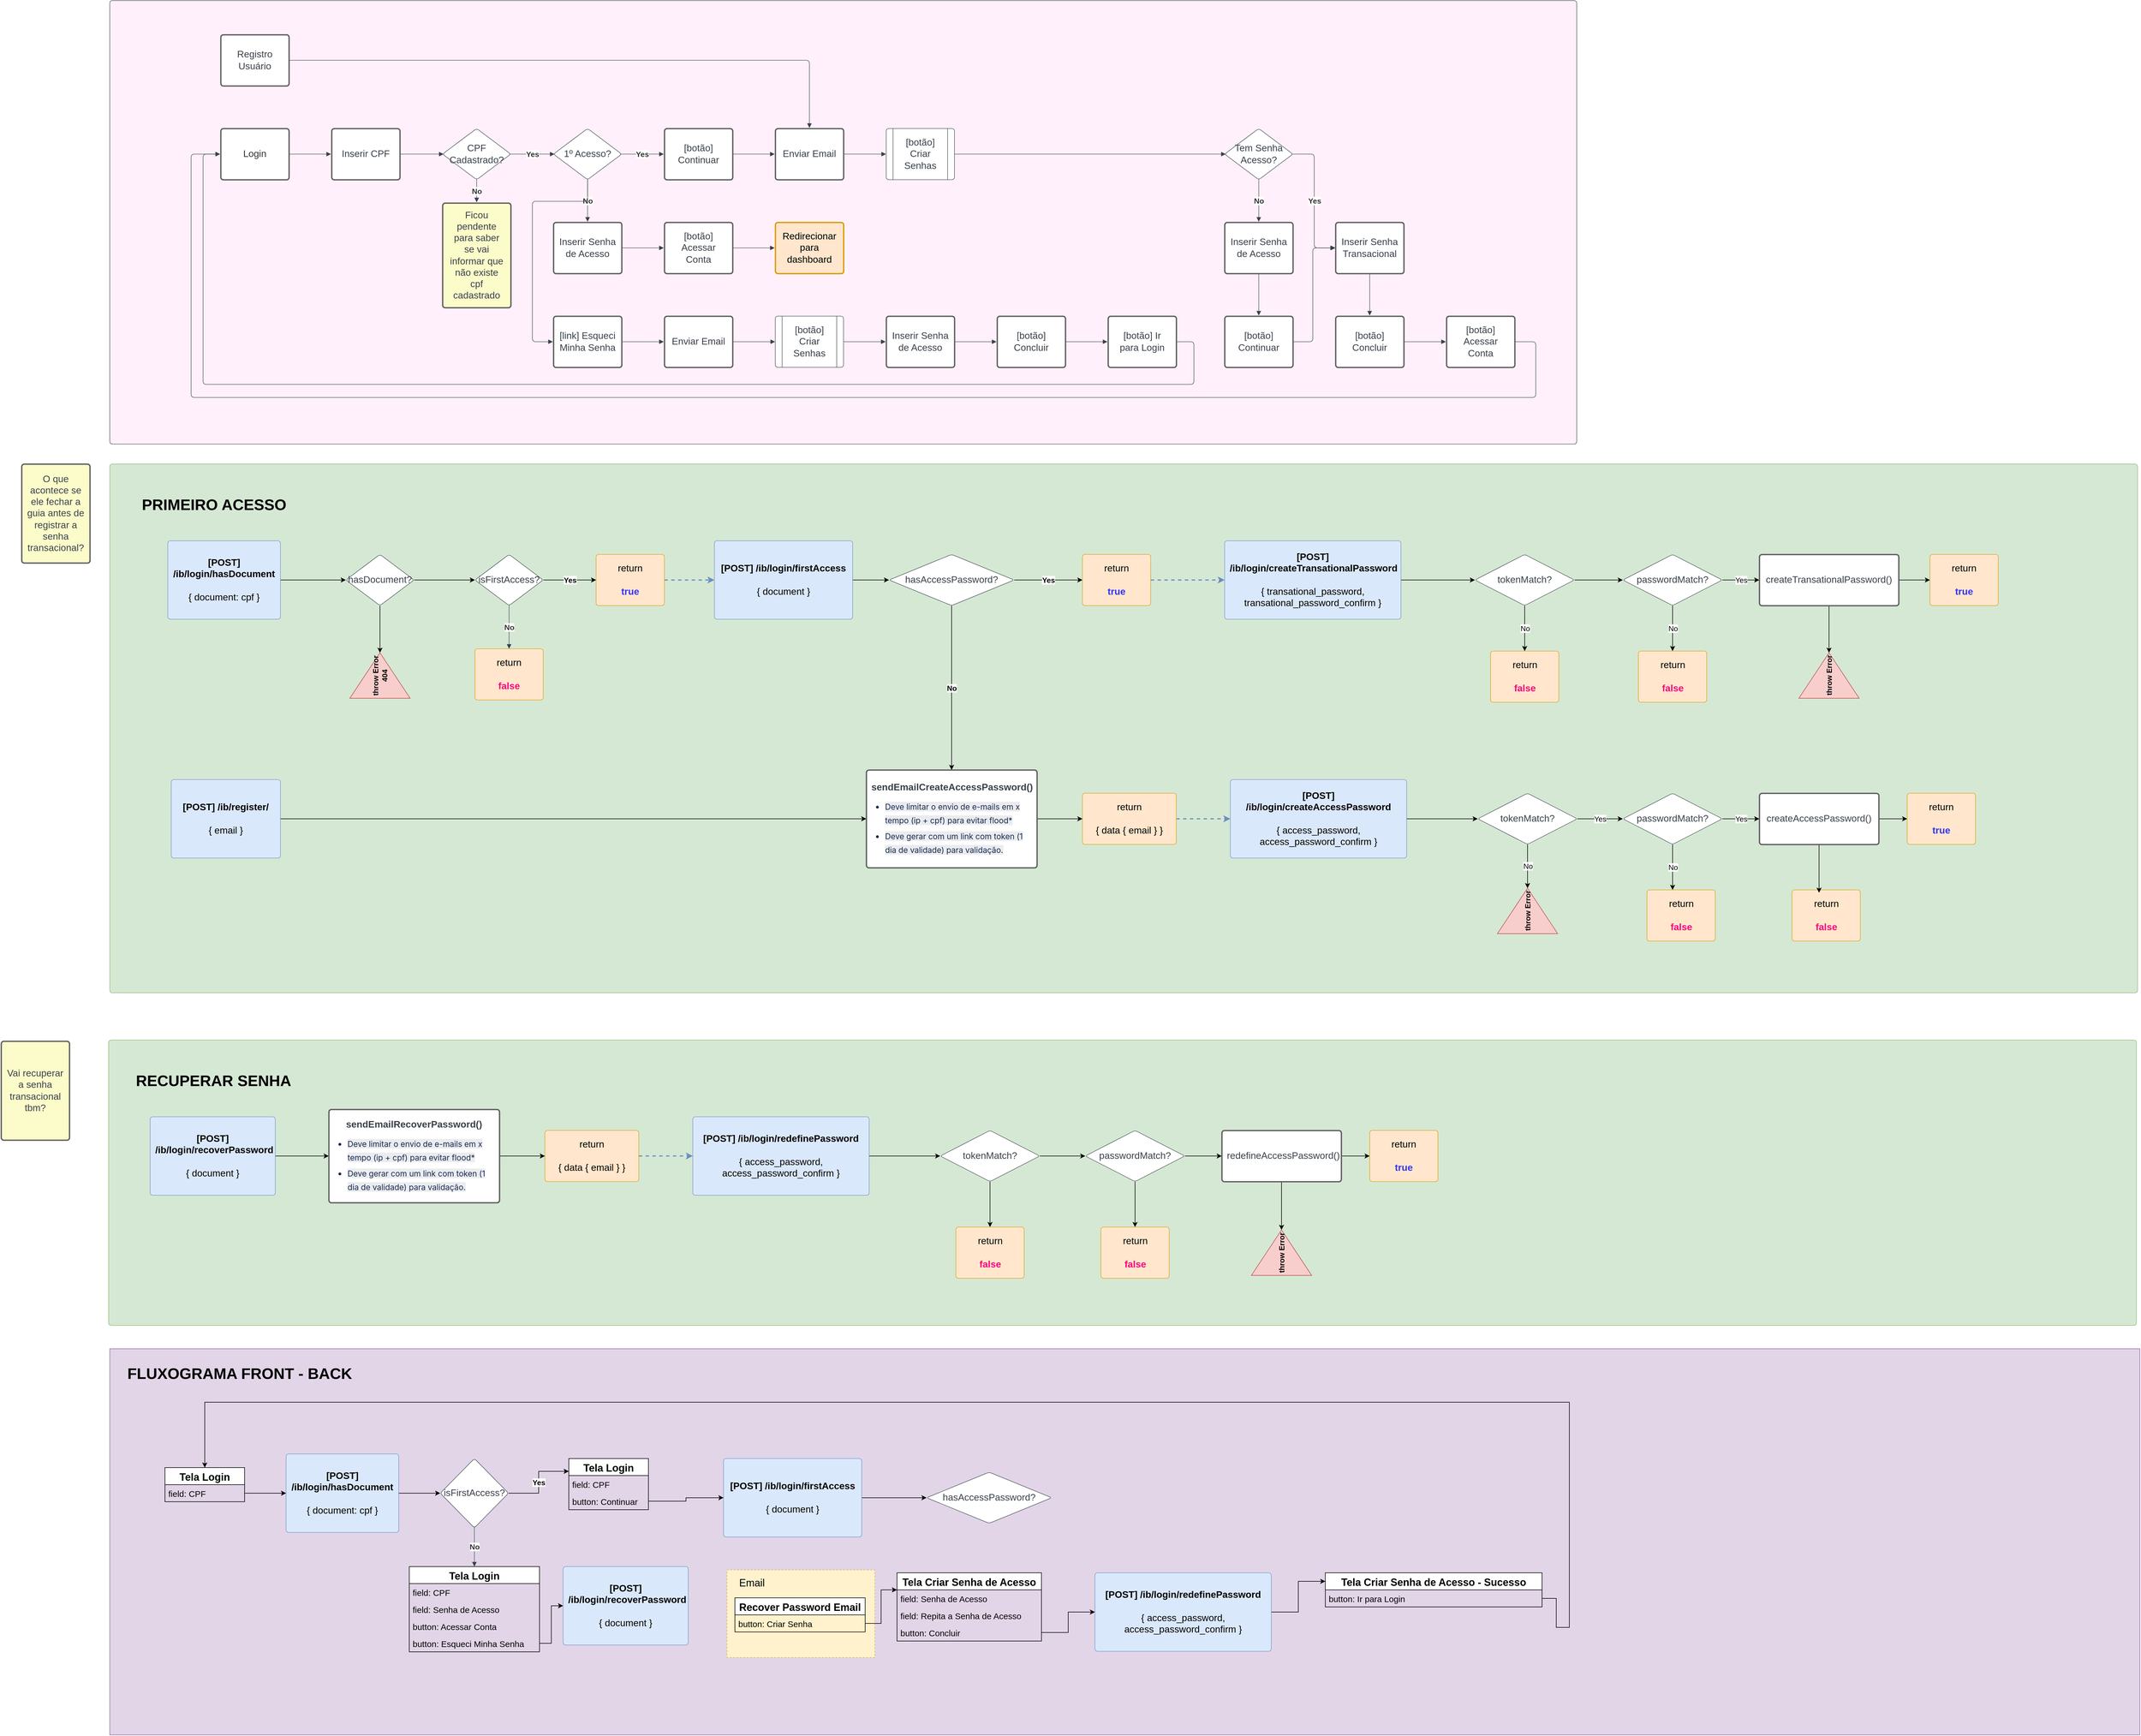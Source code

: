 <mxfile version="18.0.8" type="github">
  <diagram id="K14oZXPWYWjABnxPdLCR" name="Page-1">
    <mxGraphModel dx="2860" dy="1460" grid="0" gridSize="10" guides="1" tooltips="1" connect="1" arrows="1" fold="1" page="0" pageScale="1" pageWidth="827" pageHeight="1169" math="0" shadow="0">
      <root>
        <mxCell id="0" />
        <mxCell id="1" parent="0" />
        <mxCell id="__zBR7lWoKVZhfvjV7_m-212" value="" style="rounded=0;whiteSpace=wrap;html=1;labelBackgroundColor=none;fontSize=18;fillColor=#e1d5e7;strokeColor=#9673a6;" vertex="1" parent="1">
          <mxGeometry x="-45" y="2371" width="3569" height="679" as="geometry" />
        </mxCell>
        <mxCell id="__zBR7lWoKVZhfvjV7_m-200" value="" style="group" vertex="1" connectable="0" parent="1">
          <mxGeometry x="1040" y="2760" width="260" height="154" as="geometry" />
        </mxCell>
        <mxCell id="__zBR7lWoKVZhfvjV7_m-197" value="" style="rounded=0;whiteSpace=wrap;html=1;labelBackgroundColor=none;fontSize=18;fillColor=#fff2cc;strokeColor=#d6b656;dashed=1;" vertex="1" parent="__zBR7lWoKVZhfvjV7_m-200">
          <mxGeometry width="260" height="154" as="geometry" />
        </mxCell>
        <mxCell id="__zBR7lWoKVZhfvjV7_m-198" value="Email" style="text;html=1;strokeColor=none;fillColor=none;align=center;verticalAlign=middle;whiteSpace=wrap;rounded=0;dashed=1;labelBackgroundColor=none;fontSize=18;" vertex="1" parent="__zBR7lWoKVZhfvjV7_m-200">
          <mxGeometry x="14" y="8" width="60" height="30" as="geometry" />
        </mxCell>
        <UserObject label="" lucidchartObjectId="b3ShS5xS8G2q" id="__zBR7lWoKVZhfvjV7_m-124">
          <mxCell style="html=1;overflow=block;blockSpacing=1;whiteSpace=wrap;fontSize=16.7;spacing=3.8;strokeColor=#82b366;strokeOpacity=100;fillOpacity=100;rounded=1;absoluteArcSize=1;arcSize=9;fillColor=#d5e8d4;strokeWidth=0.8;" vertex="1" parent="1">
            <mxGeometry x="-45" y="815" width="3565" height="930" as="geometry" />
          </mxCell>
        </UserObject>
        <UserObject label="" lucidchartObjectId="b3ShS5xS8G2q" id="__zBR7lWoKVZhfvjV7_m-1">
          <mxCell style="html=1;overflow=block;blockSpacing=1;whiteSpace=wrap;fontSize=16.7;fontColor=#3a414a;spacing=3.8;strokeColor=#3a414a;strokeOpacity=100;fillOpacity=100;rounded=1;absoluteArcSize=1;arcSize=9;fillColor=#fff0fb;strokeWidth=0.8;" vertex="1" parent="1">
            <mxGeometry x="-45" width="2579" height="780" as="geometry" />
          </mxCell>
        </UserObject>
        <UserObject label="Login" lucidchartObjectId="3LShcwAr7Adq" id="__zBR7lWoKVZhfvjV7_m-2">
          <mxCell style="html=1;overflow=block;blockSpacing=1;whiteSpace=wrap;fontSize=16.7;fontColor=#333333;spacing=9;strokeColor=#5e5e5e;strokeOpacity=100;rounded=1;absoluteArcSize=1;arcSize=9;strokeWidth=2.3;" vertex="1" parent="1">
            <mxGeometry x="150" y="225" width="120" height="90" as="geometry" />
          </mxCell>
        </UserObject>
        <UserObject label="1º Acesso?" lucidchartObjectId="nNShkwoOQGuS" id="__zBR7lWoKVZhfvjV7_m-3">
          <mxCell style="html=1;overflow=block;blockSpacing=1;whiteSpace=wrap;rhombus;fontSize=16.7;fontColor=#3a414a;spacing=3.8;strokeColor=#3a414a;strokeOpacity=100;rounded=1;absoluteArcSize=1;arcSize=9;strokeWidth=0.8;" vertex="1" parent="1">
            <mxGeometry x="735" y="225" width="120" height="90" as="geometry" />
          </mxCell>
        </UserObject>
        <UserObject label="" lucidchartObjectId="DNShEZnGyO3j" id="__zBR7lWoKVZhfvjV7_m-4">
          <mxCell style="html=1;jettySize=18;whiteSpace=wrap;fontSize=13.3;fontColor=#333333;fontStyle=1;strokeColor=#3a414a;strokeOpacity=100;strokeWidth=0.8;rounded=1;arcSize=12;edgeStyle=orthogonalEdgeStyle;startArrow=none;endArrow=block;endFill=1;exitX=0.984;exitY=0.5;exitPerimeter=0;entryX=-0.009;entryY=0.5;entryPerimeter=0;" edge="1" parent="1" source="__zBR7lWoKVZhfvjV7_m-3" target="__zBR7lWoKVZhfvjV7_m-6">
            <mxGeometry width="100" height="100" relative="1" as="geometry">
              <Array as="points" />
            </mxGeometry>
          </mxCell>
        </UserObject>
        <mxCell id="__zBR7lWoKVZhfvjV7_m-5" value="Yes" style="text;html=1;resizable=0;labelBackgroundColor=default;align=center;verticalAlign=middle;fontStyle=1;fontColor=#333333;fontSize=13.3;" vertex="1" parent="__zBR7lWoKVZhfvjV7_m-4">
          <mxGeometry relative="1" as="geometry" />
        </mxCell>
        <UserObject label="[botão] Continuar" lucidchartObjectId="ENShs.~t1La." id="__zBR7lWoKVZhfvjV7_m-6">
          <mxCell style="html=1;overflow=block;blockSpacing=1;whiteSpace=wrap;fontSize=16.7;fontColor=#3a414a;spacing=9;strokeColor=#5e5e5e;strokeOpacity=100;rounded=1;absoluteArcSize=1;arcSize=9;strokeWidth=2.3;" vertex="1" parent="1">
            <mxGeometry x="930" y="225" width="120" height="90" as="geometry" />
          </mxCell>
        </UserObject>
        <UserObject label="" lucidchartObjectId="qOShmNDZMit~" id="__zBR7lWoKVZhfvjV7_m-7">
          <mxCell style="html=1;jettySize=18;whiteSpace=wrap;fontSize=13;strokeColor=#3a414a;strokeOpacity=100;strokeWidth=0.8;rounded=1;arcSize=12;edgeStyle=orthogonalEdgeStyle;startArrow=none;endArrow=block;endFill=1;exitX=1.009;exitY=0.5;exitPerimeter=0;entryX=-0.009;entryY=0.5;entryPerimeter=0;" edge="1" parent="1" source="__zBR7lWoKVZhfvjV7_m-6" target="__zBR7lWoKVZhfvjV7_m-8">
            <mxGeometry width="100" height="100" relative="1" as="geometry">
              <Array as="points" />
            </mxGeometry>
          </mxCell>
        </UserObject>
        <UserObject label="Enviar Email" lucidchartObjectId="rOSh5a93LZX~" id="__zBR7lWoKVZhfvjV7_m-8">
          <mxCell style="html=1;overflow=block;blockSpacing=1;whiteSpace=wrap;fontSize=16.7;fontColor=#3a414a;spacing=9;strokeColor=#5e5e5e;strokeOpacity=100;rounded=1;absoluteArcSize=1;arcSize=9;strokeWidth=2.3;" vertex="1" parent="1">
            <mxGeometry x="1125" y="225" width="120" height="90" as="geometry" />
          </mxCell>
        </UserObject>
        <UserObject label="" lucidchartObjectId="LOShQjqL3yAb" id="__zBR7lWoKVZhfvjV7_m-9">
          <mxCell style="html=1;jettySize=18;whiteSpace=wrap;fontSize=13;strokeColor=#3a414a;strokeOpacity=100;strokeWidth=0.8;rounded=1;arcSize=12;edgeStyle=orthogonalEdgeStyle;startArrow=none;endArrow=block;endFill=1;exitX=1.009;exitY=0.5;exitPerimeter=0;entryX=-0.003;entryY=0.5;entryPerimeter=0;" edge="1" parent="1" source="__zBR7lWoKVZhfvjV7_m-8" target="__zBR7lWoKVZhfvjV7_m-10">
            <mxGeometry width="100" height="100" relative="1" as="geometry">
              <Array as="points" />
            </mxGeometry>
          </mxCell>
        </UserObject>
        <UserObject label="[botão] Criar Senhas" lucidchartObjectId="SOShUknrg~iW" id="__zBR7lWoKVZhfvjV7_m-10">
          <mxCell style="html=1;overflow=block;blockSpacing=1;whiteSpace=wrap;shape=process;fontSize=16.7;fontColor=#3a414a;spacing=3.8;strokeColor=#3a414a;strokeOpacity=100;rounded=1;absoluteArcSize=1;arcSize=9;strokeWidth=0.8;" vertex="1" parent="1">
            <mxGeometry x="1320" y="225" width="120" height="90" as="geometry" />
          </mxCell>
        </UserObject>
        <UserObject label="" lucidchartObjectId="8PShRmp42KYx" id="__zBR7lWoKVZhfvjV7_m-11">
          <mxCell style="html=1;jettySize=18;whiteSpace=wrap;fontSize=13;strokeColor=#3a414a;strokeOpacity=100;strokeWidth=0.8;rounded=1;arcSize=12;edgeStyle=orthogonalEdgeStyle;startArrow=none;endArrow=block;endFill=1;exitX=1.003;exitY=0.5;exitPerimeter=0;entryX=0.016;entryY=0.5;entryPerimeter=0;" edge="1" parent="1" source="__zBR7lWoKVZhfvjV7_m-10" target="__zBR7lWoKVZhfvjV7_m-12">
            <mxGeometry width="100" height="100" relative="1" as="geometry">
              <Array as="points" />
            </mxGeometry>
          </mxCell>
        </UserObject>
        <UserObject label="Tem Senha Acesso?" lucidchartObjectId="9PShlVgb-Pw~" id="__zBR7lWoKVZhfvjV7_m-12">
          <mxCell style="html=1;overflow=block;blockSpacing=1;whiteSpace=wrap;rhombus;fontSize=16.7;fontColor=#3a414a;spacing=3.8;strokeColor=#3a414a;strokeOpacity=100;rounded=1;absoluteArcSize=1;arcSize=9;strokeWidth=0.8;" vertex="1" parent="1">
            <mxGeometry x="1915" y="225" width="120" height="90" as="geometry" />
          </mxCell>
        </UserObject>
        <UserObject label="" lucidchartObjectId="nQShfH1o2ymO" id="__zBR7lWoKVZhfvjV7_m-13">
          <mxCell style="html=1;jettySize=18;whiteSpace=wrap;fontSize=13.3;fontColor=#333333;fontStyle=1;strokeColor=#3a414a;strokeOpacity=100;strokeWidth=0.8;rounded=1;arcSize=12;edgeStyle=orthogonalEdgeStyle;startArrow=none;endArrow=block;endFill=1;exitX=0.984;exitY=0.5;exitPerimeter=0;entryX=0;entryY=0.5;entryDx=0;entryDy=0;" edge="1" parent="1" source="__zBR7lWoKVZhfvjV7_m-12" target="__zBR7lWoKVZhfvjV7_m-21">
            <mxGeometry width="100" height="100" relative="1" as="geometry">
              <Array as="points" />
              <mxPoint x="2111.92" y="270" as="targetPoint" />
            </mxGeometry>
          </mxCell>
        </UserObject>
        <mxCell id="__zBR7lWoKVZhfvjV7_m-14" value="Yes" style="text;html=1;resizable=0;labelBackgroundColor=default;align=center;verticalAlign=middle;fontStyle=1;fontColor=#333333;fontSize=13.3;" vertex="1" parent="__zBR7lWoKVZhfvjV7_m-13">
          <mxGeometry relative="1" as="geometry" />
        </mxCell>
        <UserObject label="" lucidchartObjectId="TQSh1TQ3EUXd" id="__zBR7lWoKVZhfvjV7_m-16">
          <mxCell style="html=1;jettySize=18;whiteSpace=wrap;fontSize=13.3;fontColor=#333333;fontStyle=1;strokeColor=#3a414a;strokeOpacity=100;strokeWidth=0.8;rounded=1;arcSize=12;edgeStyle=orthogonalEdgeStyle;startArrow=none;endArrow=block;endFill=1;exitX=0.5;exitY=0.988;exitPerimeter=0;entryX=0.5;entryY=-0.012;entryPerimeter=0;" edge="1" parent="1" source="__zBR7lWoKVZhfvjV7_m-12" target="__zBR7lWoKVZhfvjV7_m-18">
            <mxGeometry width="100" height="100" relative="1" as="geometry">
              <Array as="points" />
            </mxGeometry>
          </mxCell>
        </UserObject>
        <mxCell id="__zBR7lWoKVZhfvjV7_m-17" value="No" style="text;html=1;resizable=0;labelBackgroundColor=default;align=center;verticalAlign=middle;fontStyle=1;fontColor=#333333;fontSize=13.3;" vertex="1" parent="__zBR7lWoKVZhfvjV7_m-16">
          <mxGeometry relative="1" as="geometry" />
        </mxCell>
        <UserObject label="Inserir Senha de Acesso" lucidchartObjectId="UQShmPp.PU5_" id="__zBR7lWoKVZhfvjV7_m-18">
          <mxCell style="html=1;overflow=block;blockSpacing=1;whiteSpace=wrap;fontSize=16.7;fontColor=#3a414a;spacing=9;strokeColor=#5e5e5e;strokeOpacity=100;rounded=1;absoluteArcSize=1;arcSize=9;strokeWidth=2.3;" vertex="1" parent="1">
            <mxGeometry x="1915" y="390" width="120" height="90" as="geometry" />
          </mxCell>
        </UserObject>
        <UserObject label="Inserir Senha Transacional" lucidchartObjectId="lRShEj~k1x-4" id="__zBR7lWoKVZhfvjV7_m-21">
          <mxCell style="html=1;overflow=block;blockSpacing=1;whiteSpace=wrap;fontSize=16.7;fontColor=#3a414a;spacing=9;strokeColor=#5e5e5e;strokeOpacity=100;rounded=1;absoluteArcSize=1;arcSize=9;strokeWidth=2.3;" vertex="1" parent="1">
            <mxGeometry x="2110" y="390" width="120" height="90" as="geometry" />
          </mxCell>
        </UserObject>
        <UserObject label="" lucidchartObjectId="VRShpL~MimVk" id="__zBR7lWoKVZhfvjV7_m-22">
          <mxCell style="html=1;jettySize=18;whiteSpace=wrap;fontSize=13;strokeColor=#3a414a;strokeOpacity=100;strokeWidth=0.8;rounded=1;arcSize=12;edgeStyle=orthogonalEdgeStyle;startArrow=none;endArrow=block;endFill=1;exitX=0.5;exitY=1.012;exitPerimeter=0;entryX=0.5;entryY=-0.012;entryPerimeter=0;" edge="1" parent="1" source="__zBR7lWoKVZhfvjV7_m-18" target="__zBR7lWoKVZhfvjV7_m-23">
            <mxGeometry width="100" height="100" relative="1" as="geometry">
              <Array as="points" />
            </mxGeometry>
          </mxCell>
        </UserObject>
        <UserObject label="[botão] Continuar" lucidchartObjectId="YRShV_wXpkCL" id="__zBR7lWoKVZhfvjV7_m-23">
          <mxCell style="html=1;overflow=block;blockSpacing=1;whiteSpace=wrap;fontSize=16.7;fontColor=#3a414a;spacing=9;strokeColor=#5e5e5e;strokeOpacity=100;rounded=1;absoluteArcSize=1;arcSize=9;strokeWidth=2.3;" vertex="1" parent="1">
            <mxGeometry x="1915" y="555" width="120" height="90" as="geometry" />
          </mxCell>
        </UserObject>
        <UserObject label="" lucidchartObjectId="~RShSYWOXcAD" id="__zBR7lWoKVZhfvjV7_m-24">
          <mxCell style="html=1;jettySize=18;whiteSpace=wrap;fontSize=13;strokeColor=#3a414a;strokeOpacity=100;strokeWidth=0.8;rounded=1;arcSize=12;edgeStyle=orthogonalEdgeStyle;startArrow=none;endArrow=block;endFill=1;exitX=0.5;exitY=1.012;exitPerimeter=0;entryX=0.5;entryY=-0.012;entryPerimeter=0;" edge="1" parent="1" source="__zBR7lWoKVZhfvjV7_m-21" target="__zBR7lWoKVZhfvjV7_m-25">
            <mxGeometry width="100" height="100" relative="1" as="geometry">
              <Array as="points" />
            </mxGeometry>
          </mxCell>
        </UserObject>
        <UserObject label="[botão] Concluir" lucidchartObjectId="bSSh_Yqt-mBl" id="__zBR7lWoKVZhfvjV7_m-25">
          <mxCell style="html=1;overflow=block;blockSpacing=1;whiteSpace=wrap;fontSize=16.7;fontColor=#3a414a;spacing=9;strokeColor=#5e5e5e;strokeOpacity=100;rounded=1;absoluteArcSize=1;arcSize=9;strokeWidth=2.3;" vertex="1" parent="1">
            <mxGeometry x="2110" y="555" width="120" height="90" as="geometry" />
          </mxCell>
        </UserObject>
        <UserObject label="" lucidchartObjectId="LSShZCJXmAQW" id="__zBR7lWoKVZhfvjV7_m-26">
          <mxCell style="html=1;jettySize=18;whiteSpace=wrap;fontSize=13;strokeColor=#3a414a;strokeOpacity=100;strokeWidth=0.8;rounded=1;arcSize=12;edgeStyle=orthogonalEdgeStyle;startArrow=none;endArrow=block;endFill=1;exitX=1.009;exitY=0.5;exitPerimeter=0;entryX=-0.009;entryY=0.5;entryPerimeter=0;" edge="1" parent="1" source="__zBR7lWoKVZhfvjV7_m-23" target="__zBR7lWoKVZhfvjV7_m-21">
            <mxGeometry width="100" height="100" relative="1" as="geometry">
              <Array as="points">
                <mxPoint x="2070" y="600" />
                <mxPoint x="2070" y="435" />
              </Array>
            </mxGeometry>
          </mxCell>
        </UserObject>
        <UserObject label="Registro Usuário" lucidchartObjectId="8SShuhbnFG9l" id="__zBR7lWoKVZhfvjV7_m-27">
          <mxCell style="html=1;overflow=block;blockSpacing=1;whiteSpace=wrap;fontSize=16.7;fontColor=#3a414a;spacing=9;strokeColor=#5e5e5e;strokeOpacity=100;rounded=1;absoluteArcSize=1;arcSize=9;strokeWidth=2.3;" vertex="1" parent="1">
            <mxGeometry x="150" y="60" width="120" height="90" as="geometry" />
          </mxCell>
        </UserObject>
        <UserObject label="" lucidchartObjectId="gTShk7bVomdu" id="__zBR7lWoKVZhfvjV7_m-28">
          <mxCell style="html=1;jettySize=18;whiteSpace=wrap;fontSize=13;strokeColor=#3a414a;strokeOpacity=100;strokeWidth=0.8;rounded=1;arcSize=12;edgeStyle=orthogonalEdgeStyle;startArrow=none;endArrow=block;endFill=1;exitX=1.009;exitY=0.5;exitPerimeter=0;entryX=0.5;entryY=-0.012;entryPerimeter=0;" edge="1" parent="1" source="__zBR7lWoKVZhfvjV7_m-27" target="__zBR7lWoKVZhfvjV7_m-8">
            <mxGeometry width="100" height="100" relative="1" as="geometry">
              <Array as="points" />
            </mxGeometry>
          </mxCell>
        </UserObject>
        <UserObject label="" lucidchartObjectId="LTShApzl4rIT" id="__zBR7lWoKVZhfvjV7_m-29">
          <mxCell style="html=1;jettySize=18;whiteSpace=wrap;fontSize=13;strokeColor=#3a414a;strokeOpacity=100;strokeWidth=0.8;rounded=1;arcSize=12;edgeStyle=orthogonalEdgeStyle;startArrow=none;endArrow=block;endFill=1;exitX=1.009;exitY=0.5;exitPerimeter=0;entryX=-0.009;entryY=0.5;entryPerimeter=0;" edge="1" parent="1" source="__zBR7lWoKVZhfvjV7_m-25" target="__zBR7lWoKVZhfvjV7_m-30">
            <mxGeometry width="100" height="100" relative="1" as="geometry">
              <Array as="points" />
            </mxGeometry>
          </mxCell>
        </UserObject>
        <UserObject label="[botão] Acessar Conta" lucidchartObjectId="MTShDTbVjY.V" id="__zBR7lWoKVZhfvjV7_m-30">
          <mxCell style="html=1;overflow=block;blockSpacing=1;whiteSpace=wrap;fontSize=16.7;fontColor=#3a414a;spacing=9;strokeColor=#5e5e5e;strokeOpacity=100;rounded=1;absoluteArcSize=1;arcSize=9;strokeWidth=2.3;" vertex="1" parent="1">
            <mxGeometry x="2305" y="555" width="120" height="90" as="geometry" />
          </mxCell>
        </UserObject>
        <UserObject label="" lucidchartObjectId="aUShhu6yPqYl" id="__zBR7lWoKVZhfvjV7_m-31">
          <mxCell style="html=1;jettySize=18;whiteSpace=wrap;fontSize=13;strokeColor=#3a414a;strokeOpacity=100;strokeWidth=0.8;rounded=1;arcSize=12;edgeStyle=orthogonalEdgeStyle;startArrow=none;endArrow=block;endFill=1;exitX=1.009;exitY=0.5;exitPerimeter=0;entryX=-0.009;entryY=0.5;entryPerimeter=0;" edge="1" parent="1" source="__zBR7lWoKVZhfvjV7_m-30" target="__zBR7lWoKVZhfvjV7_m-2">
            <mxGeometry width="100" height="100" relative="1" as="geometry">
              <Array as="points">
                <mxPoint x="2462" y="600" />
                <mxPoint x="2462" y="698" />
                <mxPoint x="98" y="698" />
                <mxPoint x="98" y="270" />
              </Array>
            </mxGeometry>
          </mxCell>
        </UserObject>
        <UserObject label="" lucidchartObjectId="WUShhyE2KTEw" id="__zBR7lWoKVZhfvjV7_m-32">
          <mxCell style="html=1;jettySize=18;whiteSpace=wrap;fontSize=13.3;fontColor=#333333;fontStyle=1;strokeColor=#3a414a;strokeOpacity=100;strokeWidth=0.8;rounded=1;arcSize=12;edgeStyle=orthogonalEdgeStyle;startArrow=none;endArrow=block;endFill=1;exitX=0.5;exitY=0.988;exitPerimeter=0;entryX=0.5;entryY=-0.012;entryPerimeter=0;" edge="1" parent="1" source="__zBR7lWoKVZhfvjV7_m-3" target="__zBR7lWoKVZhfvjV7_m-34">
            <mxGeometry width="100" height="100" relative="1" as="geometry">
              <Array as="points" />
            </mxGeometry>
          </mxCell>
        </UserObject>
        <mxCell id="__zBR7lWoKVZhfvjV7_m-33" value="No" style="text;html=1;resizable=0;labelBackgroundColor=default;align=center;verticalAlign=middle;fontStyle=1;fontColor=#333333;fontSize=13.3;" vertex="1" parent="__zBR7lWoKVZhfvjV7_m-32">
          <mxGeometry relative="1" as="geometry" />
        </mxCell>
        <UserObject label="Inserir Senha de Acesso" lucidchartObjectId="XUSho0rWNq1M" id="__zBR7lWoKVZhfvjV7_m-34">
          <mxCell style="html=1;overflow=block;blockSpacing=1;whiteSpace=wrap;fontSize=16.7;fontColor=#3a414a;spacing=9;strokeColor=#5e5e5e;strokeOpacity=100;rounded=1;absoluteArcSize=1;arcSize=9;strokeWidth=2.3;" vertex="1" parent="1">
            <mxGeometry x="735" y="390" width="120" height="90" as="geometry" />
          </mxCell>
        </UserObject>
        <UserObject label="" lucidchartObjectId="9UShKwob_tML" id="__zBR7lWoKVZhfvjV7_m-35">
          <mxCell style="html=1;jettySize=18;whiteSpace=wrap;fontSize=13;strokeColor=#3a414a;strokeOpacity=100;strokeWidth=0.8;rounded=1;arcSize=12;edgeStyle=orthogonalEdgeStyle;startArrow=none;endArrow=block;endFill=1;exitX=1.009;exitY=0.5;exitPerimeter=0;entryX=-0.009;entryY=0.5;entryPerimeter=0;" edge="1" parent="1" source="__zBR7lWoKVZhfvjV7_m-34" target="__zBR7lWoKVZhfvjV7_m-36">
            <mxGeometry width="100" height="100" relative="1" as="geometry">
              <Array as="points" />
            </mxGeometry>
          </mxCell>
        </UserObject>
        <UserObject label="[botão] Acessar Conta" lucidchartObjectId="-UShTdAipapL" id="__zBR7lWoKVZhfvjV7_m-36">
          <mxCell style="html=1;overflow=block;blockSpacing=1;whiteSpace=wrap;fontSize=16.7;fontColor=#3a414a;spacing=9;strokeColor=#5e5e5e;strokeOpacity=100;rounded=1;absoluteArcSize=1;arcSize=9;strokeWidth=2.3;" vertex="1" parent="1">
            <mxGeometry x="930" y="390" width="120" height="90" as="geometry" />
          </mxCell>
        </UserObject>
        <UserObject label="[link] Esqueci Minha Senha" lucidchartObjectId="qVSh_ED24Aq_" id="__zBR7lWoKVZhfvjV7_m-37">
          <mxCell style="html=1;overflow=block;blockSpacing=1;whiteSpace=wrap;fontSize=16.7;fontColor=#3a414a;spacing=9;strokeColor=#5e5e5e;strokeOpacity=100;rounded=1;absoluteArcSize=1;arcSize=9;strokeWidth=2.3;" vertex="1" parent="1">
            <mxGeometry x="735" y="555" width="120" height="90" as="geometry" />
          </mxCell>
        </UserObject>
        <UserObject label="Inserir CPF" lucidchartObjectId="_VShZu47K3C9" id="__zBR7lWoKVZhfvjV7_m-38">
          <mxCell style="html=1;overflow=block;blockSpacing=1;whiteSpace=wrap;fontSize=16.7;fontColor=#3a414a;spacing=9;strokeColor=#5e5e5e;strokeOpacity=100;rounded=1;absoluteArcSize=1;arcSize=9;strokeWidth=2.3;" vertex="1" parent="1">
            <mxGeometry x="345" y="225" width="120" height="90" as="geometry" />
          </mxCell>
        </UserObject>
        <UserObject label="" lucidchartObjectId="5WShk4WQlcwy" id="__zBR7lWoKVZhfvjV7_m-39">
          <mxCell style="html=1;jettySize=18;whiteSpace=wrap;fontSize=13;strokeColor=#3a414a;strokeOpacity=100;strokeWidth=0.8;rounded=1;arcSize=12;edgeStyle=orthogonalEdgeStyle;startArrow=none;endArrow=block;endFill=1;exitX=1.009;exitY=0.5;exitPerimeter=0;entryX=-0.009;entryY=0.5;entryPerimeter=0;" edge="1" parent="1" source="__zBR7lWoKVZhfvjV7_m-2" target="__zBR7lWoKVZhfvjV7_m-38">
            <mxGeometry width="100" height="100" relative="1" as="geometry">
              <Array as="points" />
            </mxGeometry>
          </mxCell>
        </UserObject>
        <UserObject label="" lucidchartObjectId="_WSho7~eOEk8" id="__zBR7lWoKVZhfvjV7_m-40">
          <mxCell style="html=1;jettySize=18;whiteSpace=wrap;fontSize=13;strokeColor=#3a414a;strokeOpacity=100;strokeWidth=0.8;rounded=1;arcSize=12;edgeStyle=orthogonalEdgeStyle;startArrow=none;endArrow=block;endFill=1;exitX=1.009;exitY=0.5;exitPerimeter=0;entryX=0.016;entryY=0.5;entryPerimeter=0;" edge="1" parent="1" source="__zBR7lWoKVZhfvjV7_m-38" target="__zBR7lWoKVZhfvjV7_m-41">
            <mxGeometry width="100" height="100" relative="1" as="geometry">
              <Array as="points" />
            </mxGeometry>
          </mxCell>
        </UserObject>
        <UserObject label="CPF Cadastrado?" lucidchartObjectId="~WShW39j7FCL" id="__zBR7lWoKVZhfvjV7_m-41">
          <mxCell style="html=1;overflow=block;blockSpacing=1;whiteSpace=wrap;rhombus;fontSize=16.7;fontColor=#3a414a;spacing=3.8;strokeColor=#3a414a;strokeOpacity=100;rounded=1;absoluteArcSize=1;arcSize=9;strokeWidth=0.8;" vertex="1" parent="1">
            <mxGeometry x="540" y="225" width="120" height="90" as="geometry" />
          </mxCell>
        </UserObject>
        <UserObject label="" lucidchartObjectId="mXShOgOT9Y45" id="__zBR7lWoKVZhfvjV7_m-42">
          <mxCell style="html=1;jettySize=18;whiteSpace=wrap;fontSize=13.3;fontColor=#333333;fontStyle=1;strokeColor=#3a414a;strokeOpacity=100;strokeWidth=0.8;rounded=1;arcSize=12;edgeStyle=orthogonalEdgeStyle;startArrow=none;endArrow=block;endFill=1;exitX=0.984;exitY=0.5;exitPerimeter=0;entryX=0.016;entryY=0.5;entryPerimeter=0;" edge="1" parent="1" source="__zBR7lWoKVZhfvjV7_m-41" target="__zBR7lWoKVZhfvjV7_m-3">
            <mxGeometry width="100" height="100" relative="1" as="geometry">
              <Array as="points" />
            </mxGeometry>
          </mxCell>
        </UserObject>
        <mxCell id="__zBR7lWoKVZhfvjV7_m-43" value="Yes" style="text;html=1;resizable=0;labelBackgroundColor=default;align=center;verticalAlign=middle;fontStyle=1;fontColor=#333333;fontSize=13.3;" vertex="1" parent="__zBR7lWoKVZhfvjV7_m-42">
          <mxGeometry relative="1" as="geometry" />
        </mxCell>
        <UserObject label="" lucidchartObjectId="t0Sh2_dwL1YY" id="__zBR7lWoKVZhfvjV7_m-44">
          <mxCell style="html=1;jettySize=18;whiteSpace=wrap;fontSize=13.3;fontColor=#333333;fontStyle=1;strokeColor=#3a414a;strokeOpacity=100;strokeWidth=0.8;rounded=1;arcSize=12;edgeStyle=orthogonalEdgeStyle;startArrow=none;endArrow=block;endFill=1;exitX=0.5;exitY=0.988;exitPerimeter=0;entryX=0.5;entryY=-0.007;entryPerimeter=0;" edge="1" parent="1" source="__zBR7lWoKVZhfvjV7_m-41" target="__zBR7lWoKVZhfvjV7_m-46">
            <mxGeometry width="100" height="100" relative="1" as="geometry">
              <Array as="points" />
            </mxGeometry>
          </mxCell>
        </UserObject>
        <mxCell id="__zBR7lWoKVZhfvjV7_m-45" value="No" style="text;html=1;resizable=0;labelBackgroundColor=default;align=center;verticalAlign=middle;fontStyle=1;fontColor=#333333;fontSize=13.3;" vertex="1" parent="__zBR7lWoKVZhfvjV7_m-44">
          <mxGeometry relative="1" as="geometry" />
        </mxCell>
        <UserObject label="Ficou pendente para saber se vai informar que não existe cpf cadastrado" lucidchartObjectId="z0Sh6zwf.NL2" id="__zBR7lWoKVZhfvjV7_m-46">
          <mxCell style="html=1;overflow=block;blockSpacing=1;whiteSpace=wrap;fontSize=16.7;fontColor=#3a414a;spacing=9;strokeColor=#5e5e5e;strokeOpacity=100;fillOpacity=100;rounded=1;absoluteArcSize=1;arcSize=9;fillColor=#fcfcca;strokeWidth=2.3;" vertex="1" parent="1">
            <mxGeometry x="540" y="356" width="120" height="184" as="geometry" />
          </mxCell>
        </UserObject>
        <UserObject label="" lucidchartObjectId="t1ShftQfOT~e" id="__zBR7lWoKVZhfvjV7_m-47">
          <mxCell style="html=1;jettySize=18;whiteSpace=wrap;fontSize=13;strokeColor=#3a414a;strokeOpacity=100;strokeWidth=0.8;rounded=1;arcSize=12;edgeStyle=orthogonalEdgeStyle;startArrow=none;endArrow=block;endFill=1;exitX=0.5;exitY=0.988;exitPerimeter=0;entryX=-0.009;entryY=0.5;entryPerimeter=0;" edge="1" parent="1" source="__zBR7lWoKVZhfvjV7_m-3" target="__zBR7lWoKVZhfvjV7_m-37">
            <mxGeometry width="100" height="100" relative="1" as="geometry">
              <Array as="points">
                <mxPoint x="795" y="353" />
                <mxPoint x="698" y="353" />
                <mxPoint x="698" y="600" />
              </Array>
            </mxGeometry>
          </mxCell>
        </UserObject>
        <UserObject label="" lucidchartObjectId="-1ShYIa4npn7" id="__zBR7lWoKVZhfvjV7_m-48">
          <mxCell style="html=1;jettySize=18;whiteSpace=wrap;fontSize=13;strokeColor=#3a414a;strokeOpacity=100;strokeWidth=0.8;rounded=1;arcSize=12;edgeStyle=orthogonalEdgeStyle;startArrow=none;endArrow=block;endFill=1;exitX=1.009;exitY=0.5;exitPerimeter=0;entryX=-0.009;entryY=0.5;entryPerimeter=0;" edge="1" parent="1" source="__zBR7lWoKVZhfvjV7_m-36" target="__zBR7lWoKVZhfvjV7_m-49">
            <mxGeometry width="100" height="100" relative="1" as="geometry">
              <Array as="points" />
            </mxGeometry>
          </mxCell>
        </UserObject>
        <UserObject label="Redirecionar para dashboard" lucidchartObjectId="_1ShSQ.JrckN" id="__zBR7lWoKVZhfvjV7_m-49">
          <mxCell style="html=1;overflow=block;blockSpacing=1;whiteSpace=wrap;fontSize=16.7;spacing=9;strokeColor=#d79b00;strokeOpacity=100;fillOpacity=100;rounded=1;absoluteArcSize=1;arcSize=9;fillColor=#ffe6cc;strokeWidth=2.3;" vertex="1" parent="1">
            <mxGeometry x="1125" y="390" width="120" height="90" as="geometry" />
          </mxCell>
        </UserObject>
        <UserObject label="Enviar Email" lucidchartObjectId="f4ShECsS2sqE" id="__zBR7lWoKVZhfvjV7_m-50">
          <mxCell style="html=1;overflow=block;blockSpacing=1;whiteSpace=wrap;fontSize=16.7;fontColor=#3a414a;spacing=9;strokeColor=#5e5e5e;strokeOpacity=100;rounded=1;absoluteArcSize=1;arcSize=9;strokeWidth=2.3;" vertex="1" parent="1">
            <mxGeometry x="930" y="555" width="120" height="90" as="geometry" />
          </mxCell>
        </UserObject>
        <UserObject label="" lucidchartObjectId="m4Shm_f2Mq~7" id="__zBR7lWoKVZhfvjV7_m-51">
          <mxCell style="html=1;jettySize=18;whiteSpace=wrap;fontSize=13;strokeColor=#3a414a;strokeOpacity=100;strokeWidth=0.8;rounded=1;arcSize=12;edgeStyle=orthogonalEdgeStyle;startArrow=none;endArrow=block;endFill=1;exitX=1.009;exitY=0.5;exitPerimeter=0;entryX=-0.009;entryY=0.5;entryPerimeter=0;" edge="1" parent="1" source="__zBR7lWoKVZhfvjV7_m-37" target="__zBR7lWoKVZhfvjV7_m-50">
            <mxGeometry width="100" height="100" relative="1" as="geometry">
              <Array as="points" />
            </mxGeometry>
          </mxCell>
        </UserObject>
        <UserObject label="[botão] Criar Senhas" lucidchartObjectId="v4Sh7iHNDRSB" id="__zBR7lWoKVZhfvjV7_m-52">
          <mxCell style="html=1;overflow=block;blockSpacing=1;whiteSpace=wrap;shape=process;fontSize=16.7;fontColor=#3a414a;spacing=3.8;strokeColor=#3a414a;strokeOpacity=100;rounded=1;absoluteArcSize=1;arcSize=9;strokeWidth=0.8;" vertex="1" parent="1">
            <mxGeometry x="1125" y="555" width="120" height="90" as="geometry" />
          </mxCell>
        </UserObject>
        <UserObject label="" lucidchartObjectId="C4ShOQhTbFZX" id="__zBR7lWoKVZhfvjV7_m-53">
          <mxCell style="html=1;jettySize=18;whiteSpace=wrap;fontSize=13;strokeColor=#3a414a;strokeOpacity=100;strokeWidth=0.8;rounded=1;arcSize=12;edgeStyle=orthogonalEdgeStyle;startArrow=none;endArrow=block;endFill=1;exitX=1.009;exitY=0.5;exitPerimeter=0;entryX=-0.003;entryY=0.5;entryPerimeter=0;" edge="1" parent="1" source="__zBR7lWoKVZhfvjV7_m-50" target="__zBR7lWoKVZhfvjV7_m-52">
            <mxGeometry width="100" height="100" relative="1" as="geometry">
              <Array as="points" />
            </mxGeometry>
          </mxCell>
        </UserObject>
        <UserObject label="Inserir Senha de Acesso" lucidchartObjectId=".4Sh2JL6naUp" id="__zBR7lWoKVZhfvjV7_m-54">
          <mxCell style="html=1;overflow=block;blockSpacing=1;whiteSpace=wrap;fontSize=16.7;fontColor=#3a414a;spacing=9;strokeColor=#5e5e5e;strokeOpacity=100;rounded=1;absoluteArcSize=1;arcSize=9;strokeWidth=2.3;" vertex="1" parent="1">
            <mxGeometry x="1320" y="555" width="120" height="90" as="geometry" />
          </mxCell>
        </UserObject>
        <UserObject label="" lucidchartObjectId="f5Shue_RHX2b" id="__zBR7lWoKVZhfvjV7_m-55">
          <mxCell style="html=1;jettySize=18;whiteSpace=wrap;fontSize=13;strokeColor=#3a414a;strokeOpacity=100;strokeWidth=0.8;rounded=1;arcSize=12;edgeStyle=orthogonalEdgeStyle;startArrow=none;endArrow=block;endFill=1;exitX=1.003;exitY=0.5;exitPerimeter=0;entryX=-0.009;entryY=0.5;entryPerimeter=0;" edge="1" parent="1" source="__zBR7lWoKVZhfvjV7_m-52" target="__zBR7lWoKVZhfvjV7_m-54">
            <mxGeometry width="100" height="100" relative="1" as="geometry">
              <Array as="points" />
            </mxGeometry>
          </mxCell>
        </UserObject>
        <UserObject label="" lucidchartObjectId="h6ShSDotpzw3" id="__zBR7lWoKVZhfvjV7_m-56">
          <mxCell style="html=1;jettySize=18;whiteSpace=wrap;fontSize=13;strokeColor=#3a414a;strokeOpacity=100;strokeWidth=0.8;rounded=1;arcSize=12;edgeStyle=orthogonalEdgeStyle;startArrow=none;endArrow=block;endFill=1;exitX=1.009;exitY=0.5;exitPerimeter=0;entryX=-0.009;entryY=0.5;entryPerimeter=0;" edge="1" parent="1" source="__zBR7lWoKVZhfvjV7_m-54" target="__zBR7lWoKVZhfvjV7_m-57">
            <mxGeometry width="100" height="100" relative="1" as="geometry">
              <Array as="points" />
            </mxGeometry>
          </mxCell>
        </UserObject>
        <UserObject label="[botão] Concluir" lucidchartObjectId="o6Sh~.s~Tl_P" id="__zBR7lWoKVZhfvjV7_m-57">
          <mxCell style="html=1;overflow=block;blockSpacing=1;whiteSpace=wrap;fontSize=16.7;fontColor=#3a414a;spacing=9;strokeColor=#5e5e5e;strokeOpacity=100;rounded=1;absoluteArcSize=1;arcSize=9;strokeWidth=2.3;" vertex="1" parent="1">
            <mxGeometry x="1515" y="555" width="120" height="90" as="geometry" />
          </mxCell>
        </UserObject>
        <UserObject label="" lucidchartObjectId="26ShiVNjJkJu" id="__zBR7lWoKVZhfvjV7_m-58">
          <mxCell style="html=1;jettySize=18;whiteSpace=wrap;fontSize=13;strokeColor=#3a414a;strokeOpacity=100;strokeWidth=0.8;rounded=1;arcSize=12;edgeStyle=orthogonalEdgeStyle;startArrow=none;endArrow=block;endFill=1;exitX=1.009;exitY=0.5;exitPerimeter=0;entryX=-0.009;entryY=0.5;entryPerimeter=0;" edge="1" parent="1" source="__zBR7lWoKVZhfvjV7_m-57" target="__zBR7lWoKVZhfvjV7_m-59">
            <mxGeometry width="100" height="100" relative="1" as="geometry">
              <Array as="points" />
            </mxGeometry>
          </mxCell>
        </UserObject>
        <UserObject label="[botão] Ir para Login" lucidchartObjectId="56Sh01gq5GD-" id="__zBR7lWoKVZhfvjV7_m-59">
          <mxCell style="html=1;overflow=block;blockSpacing=1;whiteSpace=wrap;fontSize=16.7;fontColor=#3a414a;spacing=9;strokeColor=#5e5e5e;strokeOpacity=100;rounded=1;absoluteArcSize=1;arcSize=9;strokeWidth=2.3;" vertex="1" parent="1">
            <mxGeometry x="1710" y="555" width="120" height="90" as="geometry" />
          </mxCell>
        </UserObject>
        <UserObject label="" lucidchartObjectId="I8ShuC3TyBja" id="__zBR7lWoKVZhfvjV7_m-60">
          <mxCell style="html=1;jettySize=18;whiteSpace=wrap;fontSize=13;strokeColor=#3a414a;strokeOpacity=100;strokeWidth=0.8;rounded=1;arcSize=12;edgeStyle=orthogonalEdgeStyle;startArrow=none;endArrow=block;endFill=1;exitX=1.009;exitY=0.5;exitPerimeter=0;entryX=-0.009;entryY=0.5;entryPerimeter=0;" edge="1" parent="1" source="__zBR7lWoKVZhfvjV7_m-59" target="__zBR7lWoKVZhfvjV7_m-2">
            <mxGeometry width="100" height="100" relative="1" as="geometry">
              <Array as="points">
                <mxPoint x="1861" y="600" />
                <mxPoint x="1861" y="675" />
                <mxPoint x="119" y="675" />
                <mxPoint x="119" y="270" />
              </Array>
            </mxGeometry>
          </mxCell>
        </UserObject>
        <mxCell id="__zBR7lWoKVZhfvjV7_m-83" value="Yes" style="edgeStyle=orthogonalEdgeStyle;rounded=0;orthogonalLoop=1;jettySize=auto;html=1;exitX=1;exitY=0.5;exitDx=0;exitDy=0;strokeWidth=1;fontStyle=1;fontSize=13;entryX=0;entryY=0.5;entryDx=0;entryDy=0;" edge="1" parent="1" source="__zBR7lWoKVZhfvjV7_m-63" target="__zBR7lWoKVZhfvjV7_m-203">
          <mxGeometry relative="1" as="geometry" />
        </mxCell>
        <UserObject label="isFirstAccess?" lucidchartObjectId="oaThQ4QMQbFh" id="__zBR7lWoKVZhfvjV7_m-63">
          <mxCell style="html=1;overflow=block;blockSpacing=1;whiteSpace=wrap;rhombus;fontSize=16.7;fontColor=#3a414a;spacing=3.8;strokeColor=#3a414a;strokeOpacity=100;rounded=1;absoluteArcSize=1;arcSize=9;strokeWidth=0.8;" vertex="1" parent="1">
            <mxGeometry x="597" y="974" width="120" height="90" as="geometry" />
          </mxCell>
        </UserObject>
        <mxCell id="__zBR7lWoKVZhfvjV7_m-88" style="edgeStyle=orthogonalEdgeStyle;rounded=0;orthogonalLoop=1;jettySize=auto;html=1;exitX=1;exitY=0.5;exitDx=0;exitDy=0;entryX=0;entryY=0.5;entryDx=0;entryDy=0;fontSize=13;strokeWidth=2;strokeColor=#6c8ebf;dashed=1;fillColor=#dae8fc;" edge="1" parent="1" source="__zBR7lWoKVZhfvjV7_m-66" target="__zBR7lWoKVZhfvjV7_m-87">
          <mxGeometry relative="1" as="geometry" />
        </mxCell>
        <UserObject label="return &#xa;&#xa;{ data { email } }" lucidchartObjectId="KaThPG2JTeoC" id="__zBR7lWoKVZhfvjV7_m-66">
          <mxCell style="html=1;overflow=block;blockSpacing=1;whiteSpace=wrap;fontSize=16.7;fontColor=default;align=center;spacing=9;strokeColor=#d79b00;strokeOpacity=100;rounded=1;absoluteArcSize=1;arcSize=9;strokeWidth=0.8;fillColor=#ffe6cc;" vertex="1" parent="1">
            <mxGeometry x="1665" y="1394" width="165" height="90" as="geometry" />
          </mxCell>
        </UserObject>
        <UserObject label="" lucidchartObjectId="YcThyY7UAlBf" id="__zBR7lWoKVZhfvjV7_m-67">
          <mxCell style="html=1;jettySize=18;whiteSpace=wrap;fontSize=13.3;fontColor=#333333;fontStyle=1;strokeColor=#3a414a;strokeOpacity=100;strokeWidth=0.8;rounded=1;arcSize=12;edgeStyle=orthogonalEdgeStyle;startArrow=none;endArrow=block;endFill=1;exitX=0.5;exitY=0.988;exitPerimeter=0;entryX=0.5;entryY=0;entryPerimeter=0;entryDx=0;entryDy=0;" edge="1" parent="1" source="__zBR7lWoKVZhfvjV7_m-63" target="__zBR7lWoKVZhfvjV7_m-70">
            <mxGeometry width="100" height="100" relative="1" as="geometry">
              <Array as="points" />
              <mxPoint x="657" y="1137.92" as="targetPoint" />
            </mxGeometry>
          </mxCell>
        </UserObject>
        <mxCell id="__zBR7lWoKVZhfvjV7_m-68" value="No" style="text;html=1;resizable=0;labelBackgroundColor=default;align=center;verticalAlign=middle;fontStyle=1;fontColor=#333333;fontSize=13.3;" vertex="1" parent="__zBR7lWoKVZhfvjV7_m-67">
          <mxGeometry relative="1" as="geometry" />
        </mxCell>
        <UserObject label="return&lt;br&gt;&lt;br&gt;&lt;b&gt;&lt;font color=&quot;#ff0080&quot;&gt;false&lt;/font&gt;&lt;/b&gt;" lucidchartObjectId="9_ShsK29GTZY" id="__zBR7lWoKVZhfvjV7_m-70">
          <mxCell style="html=1;overflow=block;blockSpacing=1;whiteSpace=wrap;fontSize=16.7;spacing=9;strokeColor=#d79b00;strokeOpacity=100;rounded=1;absoluteArcSize=1;arcSize=9;strokeWidth=0.8;fillColor=#ffe6cc;" vertex="1" parent="1">
            <mxGeometry x="597" y="1140" width="120" height="90" as="geometry" />
          </mxCell>
        </UserObject>
        <mxCell id="__zBR7lWoKVZhfvjV7_m-72" style="edgeStyle=orthogonalEdgeStyle;rounded=0;orthogonalLoop=1;jettySize=auto;html=1;exitX=1;exitY=0.5;exitDx=0;exitDy=0;" edge="1" parent="1" source="__zBR7lWoKVZhfvjV7_m-71" target="__zBR7lWoKVZhfvjV7_m-73">
          <mxGeometry relative="1" as="geometry">
            <mxPoint x="360" y="1019" as="targetPoint" />
          </mxGeometry>
        </mxCell>
        <UserObject label="&lt;b&gt;[POST] /ib/login/hasDocument&lt;/b&gt;&lt;br&gt;&lt;br&gt;{ document: cpf }" lucidchartObjectId="9_ShsK29GTZY" id="__zBR7lWoKVZhfvjV7_m-71">
          <mxCell style="html=1;overflow=block;blockSpacing=1;whiteSpace=wrap;fontSize=16.7;spacing=9;strokeColor=#6c8ebf;strokeOpacity=100;rounded=1;absoluteArcSize=1;arcSize=9;strokeWidth=0.8;fillColor=#dae8fc;" vertex="1" parent="1">
            <mxGeometry x="57" y="950" width="198" height="138" as="geometry" />
          </mxCell>
        </UserObject>
        <mxCell id="__zBR7lWoKVZhfvjV7_m-74" style="edgeStyle=orthogonalEdgeStyle;rounded=0;orthogonalLoop=1;jettySize=auto;html=1;exitX=1;exitY=0.5;exitDx=0;exitDy=0;" edge="1" parent="1" source="__zBR7lWoKVZhfvjV7_m-73" target="__zBR7lWoKVZhfvjV7_m-63">
          <mxGeometry relative="1" as="geometry">
            <mxPoint x="585" y="1019" as="targetPoint" />
          </mxGeometry>
        </mxCell>
        <mxCell id="__zBR7lWoKVZhfvjV7_m-77" style="edgeStyle=orthogonalEdgeStyle;rounded=0;orthogonalLoop=1;jettySize=auto;html=1;exitX=0.5;exitY=1;exitDx=0;exitDy=0;entryX=1;entryY=0.5;entryDx=0;entryDy=0;" edge="1" parent="1" source="__zBR7lWoKVZhfvjV7_m-73" target="__zBR7lWoKVZhfvjV7_m-162">
          <mxGeometry relative="1" as="geometry">
            <mxPoint x="430" y="1150" as="targetPoint" />
          </mxGeometry>
        </mxCell>
        <UserObject label="hasDocument?" lucidchartObjectId="oaThQ4QMQbFh" id="__zBR7lWoKVZhfvjV7_m-73">
          <mxCell style="html=1;overflow=block;blockSpacing=1;whiteSpace=wrap;rhombus;fontSize=16.7;fontColor=#3a414a;spacing=3.8;strokeColor=#3a414a;strokeOpacity=100;rounded=1;absoluteArcSize=1;arcSize=9;strokeWidth=0.8;" vertex="1" parent="1">
            <mxGeometry x="370" y="974" width="120" height="90" as="geometry" />
          </mxCell>
        </UserObject>
        <mxCell id="__zBR7lWoKVZhfvjV7_m-81" style="edgeStyle=orthogonalEdgeStyle;rounded=0;orthogonalLoop=1;jettySize=auto;html=1;exitX=1;exitY=0.5;exitDx=0;exitDy=0;strokeWidth=1;" edge="1" parent="1" source="__zBR7lWoKVZhfvjV7_m-79" target="__zBR7lWoKVZhfvjV7_m-66">
          <mxGeometry relative="1" as="geometry" />
        </mxCell>
        <UserObject label="&lt;b&gt;sendEmailCreateAccessPassword()&lt;br&gt;&lt;/b&gt;&lt;ul style=&quot;margin: 12px 0px 0px; padding: 0px 0px 0px 24px; box-sizing: border-box; display: flow-root; color: rgb(23, 43, 77); font-family: -apple-system, BlinkMacSystemFont, &amp;quot;Segoe UI&amp;quot;, Roboto, Oxygen, Ubuntu, &amp;quot;Fira Sans&amp;quot;, &amp;quot;Droid Sans&amp;quot;, &amp;quot;Helvetica Neue&amp;quot;, sans-serif; font-size: 14px; text-align: start;&quot; data-indent-level=&quot;1&quot; class=&quot;ak-ul&quot;&gt;&lt;li style=&quot;&quot;&gt;&lt;p style=&quot;margin: 0px; padding: 0px; font-size: 1em; line-height: 1.714; letter-spacing: -0.005em;&quot; data-renderer-start-pos=&quot;76&quot;&gt;&lt;span style=&quot;background-color: rgb(235, 236, 240);&quot;&gt;Deve limitar o envio de e-mails em x tempo (ip + cpf) para evitar flood* &lt;/span&gt;&lt;/p&gt;&lt;/li&gt;&lt;li style=&quot;margin-top: 4px;&quot;&gt;&lt;p style=&quot;margin: 0px; padding: 0px; font-size: 1em; line-height: 1.714; letter-spacing: -0.005em;&quot; data-renderer-start-pos=&quot;153&quot;&gt;&lt;span style=&quot;background-color: rgb(235, 236, 240);&quot;&gt;Deve gerar com um link com token (1 dia de validade) para validação. &lt;/span&gt;&lt;/p&gt;&lt;/li&gt;&lt;/ul&gt;" lucidchartObjectId="XUSho0rWNq1M" id="__zBR7lWoKVZhfvjV7_m-79">
          <mxCell style="html=1;overflow=block;blockSpacing=1;whiteSpace=wrap;fontSize=16.7;fontColor=#3a414a;spacing=9;strokeColor=#5e5e5e;strokeOpacity=100;rounded=1;absoluteArcSize=1;arcSize=9;strokeWidth=2.3;" vertex="1" parent="1">
            <mxGeometry x="1285" y="1353" width="300" height="172" as="geometry" />
          </mxCell>
        </UserObject>
        <mxCell id="__zBR7lWoKVZhfvjV7_m-84" value="No" style="edgeStyle=orthogonalEdgeStyle;rounded=0;orthogonalLoop=1;jettySize=auto;html=1;exitX=0.5;exitY=1;exitDx=0;exitDy=0;strokeWidth=1;fontStyle=1;fontSize=13;" edge="1" parent="1" source="__zBR7lWoKVZhfvjV7_m-82" target="__zBR7lWoKVZhfvjV7_m-79">
          <mxGeometry relative="1" as="geometry" />
        </mxCell>
        <mxCell id="__zBR7lWoKVZhfvjV7_m-85" value="Yes" style="edgeStyle=orthogonalEdgeStyle;rounded=0;orthogonalLoop=1;jettySize=auto;html=1;exitX=1;exitY=0.5;exitDx=0;exitDy=0;fontSize=13;strokeWidth=1;fontStyle=1" edge="1" parent="1" source="__zBR7lWoKVZhfvjV7_m-82" target="__zBR7lWoKVZhfvjV7_m-86">
          <mxGeometry relative="1" as="geometry">
            <mxPoint x="1615" y="1018.714" as="targetPoint" />
          </mxGeometry>
        </mxCell>
        <UserObject label="hasAccessPassword?" lucidchartObjectId="oaThQ4QMQbFh" id="__zBR7lWoKVZhfvjV7_m-82">
          <mxCell style="html=1;overflow=block;blockSpacing=1;whiteSpace=wrap;rhombus;fontSize=16.7;fontColor=#3a414a;spacing=3.8;strokeColor=#3a414a;strokeOpacity=100;rounded=1;absoluteArcSize=1;arcSize=9;strokeWidth=0.8;" vertex="1" parent="1">
            <mxGeometry x="1325" y="974" width="220" height="90" as="geometry" />
          </mxCell>
        </UserObject>
        <UserObject label="return&lt;br&gt;&lt;br&gt;&lt;b style=&quot;&quot;&gt;&lt;font color=&quot;#3333ff&quot;&gt;true&lt;/font&gt;&lt;/b&gt;" lucidchartObjectId="9_ShsK29GTZY" id="__zBR7lWoKVZhfvjV7_m-86">
          <mxCell style="html=1;overflow=block;blockSpacing=1;whiteSpace=wrap;fontSize=16.7;spacing=9;strokeColor=#d79b00;strokeOpacity=100;rounded=1;absoluteArcSize=1;arcSize=9;strokeWidth=0.8;fillColor=#ffe6cc;" vertex="1" parent="1">
            <mxGeometry x="1665" y="974" width="120" height="90" as="geometry" />
          </mxCell>
        </UserObject>
        <mxCell id="__zBR7lWoKVZhfvjV7_m-89" style="edgeStyle=orthogonalEdgeStyle;rounded=0;orthogonalLoop=1;jettySize=auto;html=1;exitX=1;exitY=0.5;exitDx=0;exitDy=0;fontSize=13;strokeWidth=1;entryX=0;entryY=0.5;entryDx=0;entryDy=0;" edge="1" parent="1" source="__zBR7lWoKVZhfvjV7_m-87" target="__zBR7lWoKVZhfvjV7_m-90">
          <mxGeometry relative="1" as="geometry">
            <mxPoint x="2335" y="1438.667" as="targetPoint" />
          </mxGeometry>
        </mxCell>
        <UserObject label="&lt;b&gt;[POST] /ib/login/createAccessPassword&lt;/b&gt;&lt;br&gt;&lt;br&gt;{ access_password, access_password_confirm }" lucidchartObjectId="9_ShsK29GTZY" id="__zBR7lWoKVZhfvjV7_m-87">
          <mxCell style="html=1;overflow=block;blockSpacing=1;whiteSpace=wrap;fontSize=16.7;spacing=9;strokeColor=#6c8ebf;strokeOpacity=100;rounded=1;absoluteArcSize=1;arcSize=9;strokeWidth=0.8;fillColor=#dae8fc;" vertex="1" parent="1">
            <mxGeometry x="1925" y="1370" width="310" height="138" as="geometry" />
          </mxCell>
        </UserObject>
        <mxCell id="__zBR7lWoKVZhfvjV7_m-92" value="No" style="edgeStyle=orthogonalEdgeStyle;rounded=0;orthogonalLoop=1;jettySize=auto;html=1;exitX=0.5;exitY=1;exitDx=0;exitDy=0;fontSize=13;strokeWidth=1;" edge="1" parent="1" source="__zBR7lWoKVZhfvjV7_m-90" target="__zBR7lWoKVZhfvjV7_m-102">
          <mxGeometry x="-0.025" relative="1" as="geometry">
            <mxPoint x="2447.5" y="1564" as="targetPoint" />
            <mxPoint as="offset" />
          </mxGeometry>
        </mxCell>
        <mxCell id="__zBR7lWoKVZhfvjV7_m-93" value="Yes" style="edgeStyle=orthogonalEdgeStyle;rounded=0;orthogonalLoop=1;jettySize=auto;html=1;exitX=1;exitY=0.5;exitDx=0;exitDy=0;fontSize=13;strokeWidth=1;" edge="1" parent="1" source="__zBR7lWoKVZhfvjV7_m-90" target="__zBR7lWoKVZhfvjV7_m-94">
          <mxGeometry relative="1" as="geometry">
            <mxPoint x="2645" y="1438.667" as="targetPoint" />
          </mxGeometry>
        </mxCell>
        <UserObject label="tokenMatch?" lucidchartObjectId="oaThQ4QMQbFh" id="__zBR7lWoKVZhfvjV7_m-90">
          <mxCell style="html=1;overflow=block;blockSpacing=1;whiteSpace=wrap;rhombus;fontSize=16.7;fontColor=#3a414a;spacing=3.8;strokeColor=#3a414a;strokeOpacity=100;rounded=1;absoluteArcSize=1;arcSize=9;strokeWidth=0.8;" vertex="1" parent="1">
            <mxGeometry x="2360" y="1394" width="175" height="90" as="geometry" />
          </mxCell>
        </UserObject>
        <UserObject label="return&lt;br&gt;&lt;br&gt;&lt;b&gt;&lt;font color=&quot;#ff0080&quot;&gt;false&lt;/font&gt;&lt;/b&gt;" lucidchartObjectId="9_ShsK29GTZY" id="__zBR7lWoKVZhfvjV7_m-91">
          <mxCell style="html=1;overflow=block;blockSpacing=1;whiteSpace=wrap;fontSize=16.7;spacing=9;strokeColor=#d79b00;strokeOpacity=100;rounded=1;absoluteArcSize=1;arcSize=9;strokeWidth=0.8;fillColor=#ffe6cc;" vertex="1" parent="1">
            <mxGeometry x="2657.5" y="1564" width="120" height="90" as="geometry" />
          </mxCell>
        </UserObject>
        <mxCell id="__zBR7lWoKVZhfvjV7_m-96" value="No" style="edgeStyle=orthogonalEdgeStyle;rounded=0;orthogonalLoop=1;jettySize=auto;html=1;exitX=0.5;exitY=1;exitDx=0;exitDy=0;entryX=0.5;entryY=0;entryDx=0;entryDy=0;fontSize=13;strokeWidth=1;" edge="1" parent="1" source="__zBR7lWoKVZhfvjV7_m-94">
          <mxGeometry relative="1" as="geometry">
            <mxPoint x="2702.5" y="1564" as="targetPoint" />
          </mxGeometry>
        </mxCell>
        <mxCell id="__zBR7lWoKVZhfvjV7_m-97" value="Yes" style="edgeStyle=orthogonalEdgeStyle;rounded=0;orthogonalLoop=1;jettySize=auto;html=1;exitX=1;exitY=0.5;exitDx=0;exitDy=0;fontSize=13;strokeWidth=1;entryX=0;entryY=0.5;entryDx=0;entryDy=0;" edge="1" parent="1" source="__zBR7lWoKVZhfvjV7_m-94" target="__zBR7lWoKVZhfvjV7_m-98">
          <mxGeometry relative="1" as="geometry">
            <mxPoint x="2875" y="1438.667" as="targetPoint" />
          </mxGeometry>
        </mxCell>
        <UserObject label="passwordMatch?" lucidchartObjectId="oaThQ4QMQbFh" id="__zBR7lWoKVZhfvjV7_m-94">
          <mxCell style="html=1;overflow=block;blockSpacing=1;whiteSpace=wrap;rhombus;fontSize=16.7;fontColor=#3a414a;spacing=3.8;strokeColor=#3a414a;strokeOpacity=100;rounded=1;absoluteArcSize=1;arcSize=9;strokeWidth=0.8;" vertex="1" parent="1">
            <mxGeometry x="2615" y="1394" width="175" height="90" as="geometry" />
          </mxCell>
        </UserObject>
        <UserObject label="return&lt;br&gt;&lt;br&gt;&lt;b&gt;&lt;font color=&quot;#ff0080&quot;&gt;false&lt;/font&gt;&lt;/b&gt;" lucidchartObjectId="9_ShsK29GTZY" id="__zBR7lWoKVZhfvjV7_m-95">
          <mxCell style="html=1;overflow=block;blockSpacing=1;whiteSpace=wrap;fontSize=16.7;spacing=9;strokeColor=#d79b00;strokeOpacity=100;rounded=1;absoluteArcSize=1;arcSize=9;strokeWidth=0.8;fillColor=#ffe6cc;" vertex="1" parent="1">
            <mxGeometry x="2912.5" y="1564" width="120" height="90" as="geometry" />
          </mxCell>
        </UserObject>
        <mxCell id="__zBR7lWoKVZhfvjV7_m-101" style="edgeStyle=orthogonalEdgeStyle;rounded=0;orthogonalLoop=1;jettySize=auto;html=1;exitX=0.5;exitY=1;exitDx=0;exitDy=0;fontSize=13;strokeWidth=1;entryX=1;entryY=0.5;entryDx=0;entryDy=0;" edge="1" parent="1" source="__zBR7lWoKVZhfvjV7_m-98">
          <mxGeometry relative="1" as="geometry">
            <mxPoint x="2960" y="1569" as="targetPoint" />
          </mxGeometry>
        </mxCell>
        <mxCell id="__zBR7lWoKVZhfvjV7_m-103" style="edgeStyle=orthogonalEdgeStyle;rounded=0;orthogonalLoop=1;jettySize=auto;html=1;exitX=1;exitY=0.5;exitDx=0;exitDy=0;fontSize=13;strokeWidth=1;entryX=0;entryY=0.5;entryDx=0;entryDy=0;" edge="1" parent="1" source="__zBR7lWoKVZhfvjV7_m-98" target="__zBR7lWoKVZhfvjV7_m-104">
          <mxGeometry relative="1" as="geometry">
            <mxPoint x="3125" y="1439.667" as="targetPoint" />
          </mxGeometry>
        </mxCell>
        <UserObject label="createAccessPassword()" lucidchartObjectId="XUSho0rWNq1M" id="__zBR7lWoKVZhfvjV7_m-98">
          <mxCell style="html=1;overflow=block;blockSpacing=1;whiteSpace=wrap;fontSize=16.7;fontColor=#3a414a;spacing=9;strokeColor=#5e5e5e;strokeOpacity=100;rounded=1;absoluteArcSize=1;arcSize=9;strokeWidth=2.3;" vertex="1" parent="1">
            <mxGeometry x="2855" y="1394" width="210" height="90" as="geometry" />
          </mxCell>
        </UserObject>
        <mxCell id="__zBR7lWoKVZhfvjV7_m-100" style="edgeStyle=orthogonalEdgeStyle;rounded=0;orthogonalLoop=1;jettySize=auto;html=1;exitX=1;exitY=0.5;exitDx=0;exitDy=0;entryX=0;entryY=0.5;entryDx=0;entryDy=0;fontSize=13;strokeWidth=1;" edge="1" parent="1" source="__zBR7lWoKVZhfvjV7_m-99" target="__zBR7lWoKVZhfvjV7_m-79">
          <mxGeometry relative="1" as="geometry" />
        </mxCell>
        <UserObject label="&lt;b&gt;[POST] /ib/register/&lt;/b&gt;&lt;br&gt;&lt;br&gt;{ email }" lucidchartObjectId="9_ShsK29GTZY" id="__zBR7lWoKVZhfvjV7_m-99">
          <mxCell style="html=1;overflow=block;blockSpacing=1;whiteSpace=wrap;fontSize=16.7;spacing=9;strokeColor=#6c8ebf;strokeOpacity=100;rounded=1;absoluteArcSize=1;arcSize=9;strokeWidth=0.8;fillColor=#dae8fc;" vertex="1" parent="1">
            <mxGeometry x="63" y="1370" width="192" height="138" as="geometry" />
          </mxCell>
        </UserObject>
        <mxCell id="__zBR7lWoKVZhfvjV7_m-102" value="&lt;b&gt;throw Error&lt;/b&gt;" style="triangle;whiteSpace=wrap;html=1;rotation=-90;fillColor=#f8cecc;strokeColor=#b85450;fontSize=13;" vertex="1" parent="1">
          <mxGeometry x="2407.5" y="1548" width="80" height="106" as="geometry" />
        </mxCell>
        <UserObject label="return&lt;br&gt;&lt;br&gt;&lt;b style=&quot;&quot;&gt;&lt;font color=&quot;#3333ff&quot;&gt;true&lt;/font&gt;&lt;/b&gt;" lucidchartObjectId="9_ShsK29GTZY" id="__zBR7lWoKVZhfvjV7_m-104">
          <mxCell style="html=1;overflow=block;blockSpacing=1;whiteSpace=wrap;fontSize=16.7;spacing=9;strokeColor=#d79b00;strokeOpacity=100;rounded=1;absoluteArcSize=1;arcSize=9;strokeWidth=0.8;fillColor=#ffe6cc;" vertex="1" parent="1">
            <mxGeometry x="3115" y="1394" width="120" height="90" as="geometry" />
          </mxCell>
        </UserObject>
        <mxCell id="__zBR7lWoKVZhfvjV7_m-105" style="edgeStyle=orthogonalEdgeStyle;rounded=0;orthogonalLoop=1;jettySize=auto;html=1;exitX=1;exitY=0.5;exitDx=0;exitDy=0;fontSize=13;strokeWidth=2;dashed=1;fillColor=#dae8fc;strokeColor=#6c8ebf;" edge="1" parent="1" source="__zBR7lWoKVZhfvjV7_m-86" target="__zBR7lWoKVZhfvjV7_m-107">
          <mxGeometry relative="1" as="geometry">
            <mxPoint x="1895" y="1019.667" as="targetPoint" />
          </mxGeometry>
        </mxCell>
        <mxCell id="__zBR7lWoKVZhfvjV7_m-117" style="edgeStyle=orthogonalEdgeStyle;rounded=0;orthogonalLoop=1;jettySize=auto;html=1;exitX=1;exitY=0.5;exitDx=0;exitDy=0;fontSize=13;strokeWidth=1;entryX=0;entryY=0.5;entryDx=0;entryDy=0;" edge="1" parent="1" source="__zBR7lWoKVZhfvjV7_m-107" target="__zBR7lWoKVZhfvjV7_m-119">
          <mxGeometry relative="1" as="geometry" />
        </mxCell>
        <UserObject label="&lt;b&gt;[POST] /ib/login/createTransationalPassword&lt;/b&gt;&lt;br&gt;&lt;br&gt;{ transational_password, transational_password_confirm }" lucidchartObjectId="9_ShsK29GTZY" id="__zBR7lWoKVZhfvjV7_m-107">
          <mxCell style="html=1;overflow=block;blockSpacing=1;whiteSpace=wrap;fontSize=16.7;spacing=9;strokeColor=#6c8ebf;strokeOpacity=100;rounded=1;absoluteArcSize=1;arcSize=9;strokeWidth=0.8;fillColor=#dae8fc;" vertex="1" parent="1">
            <mxGeometry x="1915" y="950" width="310" height="138" as="geometry" />
          </mxCell>
        </UserObject>
        <mxCell id="__zBR7lWoKVZhfvjV7_m-108" value="No" style="edgeStyle=orthogonalEdgeStyle;rounded=0;orthogonalLoop=1;jettySize=auto;html=1;exitX=0.5;exitY=1;exitDx=0;exitDy=0;entryX=0.5;entryY=0;entryDx=0;entryDy=0;fontSize=13;strokeWidth=1;" edge="1" parent="1" source="__zBR7lWoKVZhfvjV7_m-110" target="__zBR7lWoKVZhfvjV7_m-111">
          <mxGeometry relative="1" as="geometry" />
        </mxCell>
        <mxCell id="__zBR7lWoKVZhfvjV7_m-109" value="Yes" style="edgeStyle=orthogonalEdgeStyle;rounded=0;orthogonalLoop=1;jettySize=auto;html=1;exitX=1;exitY=0.5;exitDx=0;exitDy=0;fontSize=13;strokeWidth=1;entryX=0;entryY=0.5;entryDx=0;entryDy=0;" edge="1" parent="1" source="__zBR7lWoKVZhfvjV7_m-110" target="__zBR7lWoKVZhfvjV7_m-114">
          <mxGeometry relative="1" as="geometry">
            <mxPoint x="2875" y="1018.667" as="targetPoint" />
          </mxGeometry>
        </mxCell>
        <UserObject label="passwordMatch?" lucidchartObjectId="oaThQ4QMQbFh" id="__zBR7lWoKVZhfvjV7_m-110">
          <mxCell style="html=1;overflow=block;blockSpacing=1;whiteSpace=wrap;rhombus;fontSize=16.7;fontColor=#3a414a;spacing=3.8;strokeColor=#3a414a;strokeOpacity=100;rounded=1;absoluteArcSize=1;arcSize=9;strokeWidth=0.8;" vertex="1" parent="1">
            <mxGeometry x="2615" y="974" width="175" height="90" as="geometry" />
          </mxCell>
        </UserObject>
        <UserObject label="return&lt;br&gt;&lt;br&gt;&lt;b&gt;&lt;font color=&quot;#ff0080&quot;&gt;false&lt;/font&gt;&lt;/b&gt;" lucidchartObjectId="9_ShsK29GTZY" id="__zBR7lWoKVZhfvjV7_m-111">
          <mxCell style="html=1;overflow=block;blockSpacing=1;whiteSpace=wrap;fontSize=16.7;spacing=9;strokeColor=#d79b00;strokeOpacity=100;rounded=1;absoluteArcSize=1;arcSize=9;strokeWidth=0.8;fillColor=#ffe6cc;" vertex="1" parent="1">
            <mxGeometry x="2642.5" y="1144" width="120" height="90" as="geometry" />
          </mxCell>
        </UserObject>
        <mxCell id="__zBR7lWoKVZhfvjV7_m-112" style="edgeStyle=orthogonalEdgeStyle;rounded=0;orthogonalLoop=1;jettySize=auto;html=1;exitX=0.5;exitY=1;exitDx=0;exitDy=0;fontSize=13;strokeWidth=1;entryX=1;entryY=0.5;entryDx=0;entryDy=0;" edge="1" parent="1" source="__zBR7lWoKVZhfvjV7_m-114" target="__zBR7lWoKVZhfvjV7_m-115">
          <mxGeometry relative="1" as="geometry">
            <mxPoint x="2960.333" y="1160" as="targetPoint" />
          </mxGeometry>
        </mxCell>
        <mxCell id="__zBR7lWoKVZhfvjV7_m-113" style="edgeStyle=orthogonalEdgeStyle;rounded=0;orthogonalLoop=1;jettySize=auto;html=1;exitX=1;exitY=0.5;exitDx=0;exitDy=0;fontSize=13;strokeWidth=1;entryX=0;entryY=0.5;entryDx=0;entryDy=0;" edge="1" parent="1" source="__zBR7lWoKVZhfvjV7_m-114" target="__zBR7lWoKVZhfvjV7_m-116">
          <mxGeometry relative="1" as="geometry">
            <mxPoint x="3125" y="1019.667" as="targetPoint" />
          </mxGeometry>
        </mxCell>
        <UserObject label="createTransationalPassword()" lucidchartObjectId="XUSho0rWNq1M" id="__zBR7lWoKVZhfvjV7_m-114">
          <mxCell style="html=1;overflow=block;blockSpacing=1;whiteSpace=wrap;fontSize=16.7;fontColor=#3a414a;spacing=9;strokeColor=#5e5e5e;strokeOpacity=100;rounded=1;absoluteArcSize=1;arcSize=9;strokeWidth=2.3;" vertex="1" parent="1">
            <mxGeometry x="2855" y="974" width="245" height="90" as="geometry" />
          </mxCell>
        </UserObject>
        <mxCell id="__zBR7lWoKVZhfvjV7_m-115" value="&lt;b&gt;throw Error&lt;/b&gt;" style="triangle;whiteSpace=wrap;html=1;rotation=-90;fillColor=#f8cecc;strokeColor=#b85450;fontSize=13;" vertex="1" parent="1">
          <mxGeometry x="2937.5" y="1134" width="80" height="106" as="geometry" />
        </mxCell>
        <UserObject label="return&lt;br&gt;&lt;br&gt;&lt;b style=&quot;&quot;&gt;&lt;font color=&quot;#3333ff&quot;&gt;true&lt;/font&gt;&lt;/b&gt;" lucidchartObjectId="9_ShsK29GTZY" id="__zBR7lWoKVZhfvjV7_m-116">
          <mxCell style="html=1;overflow=block;blockSpacing=1;whiteSpace=wrap;fontSize=16.7;spacing=9;strokeColor=#d79b00;strokeOpacity=100;rounded=1;absoluteArcSize=1;arcSize=9;strokeWidth=0.8;fillColor=#ffe6cc;" vertex="1" parent="1">
            <mxGeometry x="3155" y="974" width="120" height="90" as="geometry" />
          </mxCell>
        </UserObject>
        <mxCell id="__zBR7lWoKVZhfvjV7_m-118" value="No" style="edgeStyle=orthogonalEdgeStyle;rounded=0;orthogonalLoop=1;jettySize=auto;html=1;exitX=0.5;exitY=1;exitDx=0;exitDy=0;entryX=0.5;entryY=0;entryDx=0;entryDy=0;fontSize=13;strokeWidth=1;" edge="1" parent="1" source="__zBR7lWoKVZhfvjV7_m-119" target="__zBR7lWoKVZhfvjV7_m-120">
          <mxGeometry relative="1" as="geometry" />
        </mxCell>
        <mxCell id="__zBR7lWoKVZhfvjV7_m-121" style="edgeStyle=orthogonalEdgeStyle;rounded=0;orthogonalLoop=1;jettySize=auto;html=1;exitX=1;exitY=0.5;exitDx=0;exitDy=0;entryX=0;entryY=0.5;entryDx=0;entryDy=0;fontSize=13;strokeWidth=1;" edge="1" parent="1" source="__zBR7lWoKVZhfvjV7_m-119" target="__zBR7lWoKVZhfvjV7_m-110">
          <mxGeometry relative="1" as="geometry" />
        </mxCell>
        <UserObject label="tokenMatch?" lucidchartObjectId="oaThQ4QMQbFh" id="__zBR7lWoKVZhfvjV7_m-119">
          <mxCell style="html=1;overflow=block;blockSpacing=1;whiteSpace=wrap;rhombus;fontSize=16.7;fontColor=#3a414a;spacing=3.8;strokeColor=#3a414a;strokeOpacity=100;rounded=1;absoluteArcSize=1;arcSize=9;strokeWidth=0.8;" vertex="1" parent="1">
            <mxGeometry x="2355" y="974" width="175" height="90" as="geometry" />
          </mxCell>
        </UserObject>
        <UserObject label="return&lt;br&gt;&lt;br&gt;&lt;b&gt;&lt;font color=&quot;#ff0080&quot;&gt;false&lt;/font&gt;&lt;/b&gt;" lucidchartObjectId="9_ShsK29GTZY" id="__zBR7lWoKVZhfvjV7_m-120">
          <mxCell style="html=1;overflow=block;blockSpacing=1;whiteSpace=wrap;fontSize=16.7;spacing=9;strokeColor=#d79b00;strokeOpacity=100;rounded=1;absoluteArcSize=1;arcSize=9;strokeWidth=0.8;fillColor=#ffe6cc;" vertex="1" parent="1">
            <mxGeometry x="2382.5" y="1144" width="120" height="90" as="geometry" />
          </mxCell>
        </UserObject>
        <mxCell id="__zBR7lWoKVZhfvjV7_m-125" value="&lt;b&gt;&lt;font style=&quot;font-size: 27px;&quot;&gt;PRIMEIRO ACESSO&lt;/font&gt;&lt;/b&gt;" style="text;html=1;align=center;verticalAlign=middle;resizable=0;points=[];autosize=1;strokeColor=none;fillColor=none;fontSize=13;" vertex="1" parent="1">
          <mxGeometry x="6" y="874" width="264" height="25" as="geometry" />
        </mxCell>
        <UserObject label="Vai recuperar a senha transacional tbm?" lucidchartObjectId="z0Sh6zwf.NL2" id="__zBR7lWoKVZhfvjV7_m-151">
          <mxCell style="html=1;overflow=block;blockSpacing=1;whiteSpace=wrap;fontSize=16.7;fontColor=#3a414a;spacing=9;strokeColor=#5e5e5e;strokeOpacity=100;fillOpacity=100;rounded=1;absoluteArcSize=1;arcSize=9;fillColor=#fcfcca;strokeWidth=2.3;" vertex="1" parent="1">
            <mxGeometry x="-236.0" y="1830" width="120" height="174" as="geometry" />
          </mxCell>
        </UserObject>
        <mxCell id="__zBR7lWoKVZhfvjV7_m-158" style="edgeStyle=orthogonalEdgeStyle;rounded=0;orthogonalLoop=1;jettySize=auto;html=1;exitX=1;exitY=0.5;exitDx=0;exitDy=0;fontSize=18;strokeWidth=1;" edge="1" parent="1" source="__zBR7lWoKVZhfvjV7_m-157" target="__zBR7lWoKVZhfvjV7_m-164">
          <mxGeometry relative="1" as="geometry">
            <mxPoint x="628" y="2542.5" as="targetPoint" />
          </mxGeometry>
        </mxCell>
        <UserObject label="" lucidchartObjectId="b3ShS5xS8G2q" id="__zBR7lWoKVZhfvjV7_m-127">
          <mxCell style="html=1;overflow=block;blockSpacing=1;whiteSpace=wrap;fontSize=16.7;spacing=3.8;strokeColor=#82b366;strokeOpacity=100;fillOpacity=100;rounded=1;absoluteArcSize=1;arcSize=9;fillColor=#d5e8d4;strokeWidth=0.8;" vertex="1" parent="1">
            <mxGeometry x="-47" y="1828" width="3565" height="502" as="geometry" />
          </mxCell>
        </UserObject>
        <mxCell id="__zBR7lWoKVZhfvjV7_m-128" value="&lt;b&gt;&lt;font style=&quot;font-size: 27px;&quot;&gt;RECUPERAR SENHA&lt;/font&gt;&lt;/b&gt;" style="text;html=1;align=center;verticalAlign=middle;resizable=0;points=[];autosize=1;strokeColor=none;fillColor=none;fontSize=13;" vertex="1" parent="1">
          <mxGeometry x="-5" y="1887" width="283" height="25" as="geometry" />
        </mxCell>
        <mxCell id="__zBR7lWoKVZhfvjV7_m-133" style="edgeStyle=orthogonalEdgeStyle;rounded=0;orthogonalLoop=1;jettySize=auto;html=1;exitX=1;exitY=0.5;exitDx=0;exitDy=0;fontSize=27;strokeWidth=1;" edge="1" parent="1" source="__zBR7lWoKVZhfvjV7_m-130" target="__zBR7lWoKVZhfvjV7_m-132">
          <mxGeometry relative="1" as="geometry" />
        </mxCell>
        <UserObject label="&lt;b&gt;[POST] /ib/login/recoverPassword&lt;/b&gt;&lt;br&gt;&lt;br&gt;{ document }" lucidchartObjectId="9_ShsK29GTZY" id="__zBR7lWoKVZhfvjV7_m-130">
          <mxCell style="html=1;overflow=block;blockSpacing=1;whiteSpace=wrap;fontSize=16.7;spacing=9;strokeColor=#6c8ebf;strokeOpacity=100;rounded=1;absoluteArcSize=1;arcSize=9;strokeWidth=0.8;fillColor=#dae8fc;" vertex="1" parent="1">
            <mxGeometry x="26" y="1963" width="220" height="138" as="geometry" />
          </mxCell>
        </UserObject>
        <mxCell id="__zBR7lWoKVZhfvjV7_m-143" style="edgeStyle=orthogonalEdgeStyle;rounded=0;orthogonalLoop=1;jettySize=auto;html=1;exitX=1;exitY=0.5;exitDx=0;exitDy=0;fontSize=27;strokeWidth=2;fillColor=#dae8fc;strokeColor=#6c8ebf;dashed=1;" edge="1" parent="1" source="__zBR7lWoKVZhfvjV7_m-131" target="__zBR7lWoKVZhfvjV7_m-135">
          <mxGeometry relative="1" as="geometry" />
        </mxCell>
        <UserObject label="return &#xa;&#xa;{ data { email } }" lucidchartObjectId="KaThPG2JTeoC" id="__zBR7lWoKVZhfvjV7_m-131">
          <mxCell style="html=1;overflow=block;blockSpacing=1;whiteSpace=wrap;fontSize=16.7;fontColor=default;align=center;spacing=9;strokeColor=#d79b00;strokeOpacity=100;rounded=1;absoluteArcSize=1;arcSize=9;strokeWidth=0.8;fillColor=#ffe6cc;" vertex="1" parent="1">
            <mxGeometry x="720" y="1987" width="165" height="90" as="geometry" />
          </mxCell>
        </UserObject>
        <mxCell id="__zBR7lWoKVZhfvjV7_m-134" style="edgeStyle=orthogonalEdgeStyle;rounded=0;orthogonalLoop=1;jettySize=auto;html=1;exitX=1;exitY=0.5;exitDx=0;exitDy=0;fontSize=27;strokeWidth=1;" edge="1" parent="1" source="__zBR7lWoKVZhfvjV7_m-132" target="__zBR7lWoKVZhfvjV7_m-131">
          <mxGeometry relative="1" as="geometry" />
        </mxCell>
        <UserObject label="&lt;b&gt;sendEmailRecoverPassword()&lt;br&gt;&lt;/b&gt;&lt;ul style=&quot;margin: 12px 0px 0px; padding: 0px 0px 0px 24px; box-sizing: border-box; display: flow-root; color: rgb(23, 43, 77); font-family: -apple-system, BlinkMacSystemFont, &amp;quot;Segoe UI&amp;quot;, Roboto, Oxygen, Ubuntu, &amp;quot;Fira Sans&amp;quot;, &amp;quot;Droid Sans&amp;quot;, &amp;quot;Helvetica Neue&amp;quot;, sans-serif; font-size: 14px; text-align: start;&quot; data-indent-level=&quot;1&quot; class=&quot;ak-ul&quot;&gt;&lt;li style=&quot;&quot;&gt;&lt;p style=&quot;margin: 0px; padding: 0px; font-size: 1em; line-height: 1.714; letter-spacing: -0.005em;&quot; data-renderer-start-pos=&quot;74&quot;&gt;&lt;span style=&quot;background-color: rgb(235, 236, 240);&quot;&gt;Deve limitar o envio de e-mails em x tempo (ip + cpf) para evitar flood* &lt;/span&gt;&lt;/p&gt;&lt;/li&gt;&lt;li style=&quot;margin-top: 4px;&quot;&gt;&lt;p style=&quot;margin: 0px; padding: 0px; font-size: 1em; line-height: 1.714; letter-spacing: -0.005em;&quot; data-renderer-start-pos=&quot;151&quot;&gt;&lt;span style=&quot;background-color: rgb(235, 236, 240);&quot;&gt;Deve gerar com um link com token (1 dia de validade) para validação. &lt;/span&gt;&lt;/p&gt;&lt;/li&gt;&lt;/ul&gt;" lucidchartObjectId="XUSho0rWNq1M" id="__zBR7lWoKVZhfvjV7_m-132">
          <mxCell style="html=1;overflow=block;blockSpacing=1;whiteSpace=wrap;fontSize=16.7;fontColor=#3a414a;spacing=9;strokeColor=#5e5e5e;strokeOpacity=100;rounded=1;absoluteArcSize=1;arcSize=9;strokeWidth=2.3;" vertex="1" parent="1">
            <mxGeometry x="340" y="1950" width="300" height="164" as="geometry" />
          </mxCell>
        </UserObject>
        <mxCell id="__zBR7lWoKVZhfvjV7_m-144" style="edgeStyle=orthogonalEdgeStyle;rounded=0;orthogonalLoop=1;jettySize=auto;html=1;exitX=1;exitY=0.5;exitDx=0;exitDy=0;fontSize=27;strokeWidth=1;" edge="1" parent="1" source="__zBR7lWoKVZhfvjV7_m-135" target="__zBR7lWoKVZhfvjV7_m-136">
          <mxGeometry relative="1" as="geometry" />
        </mxCell>
        <UserObject label="&lt;b&gt;[POST] /ib/login/redefinePassword&lt;/b&gt;&lt;br&gt;&lt;br&gt;{ access_password, access_password_confirm }" lucidchartObjectId="9_ShsK29GTZY" id="__zBR7lWoKVZhfvjV7_m-135">
          <mxCell style="html=1;overflow=block;blockSpacing=1;whiteSpace=wrap;fontSize=16.7;spacing=9;strokeColor=#6c8ebf;strokeOpacity=100;rounded=1;absoluteArcSize=1;arcSize=9;strokeWidth=0.8;fillColor=#dae8fc;" vertex="1" parent="1">
            <mxGeometry x="980" y="1963" width="310" height="138" as="geometry" />
          </mxCell>
        </UserObject>
        <mxCell id="__zBR7lWoKVZhfvjV7_m-145" style="edgeStyle=orthogonalEdgeStyle;rounded=0;orthogonalLoop=1;jettySize=auto;html=1;exitX=1;exitY=0.5;exitDx=0;exitDy=0;fontSize=27;strokeWidth=1;" edge="1" parent="1" source="__zBR7lWoKVZhfvjV7_m-136" target="__zBR7lWoKVZhfvjV7_m-138">
          <mxGeometry relative="1" as="geometry" />
        </mxCell>
        <mxCell id="__zBR7lWoKVZhfvjV7_m-148" style="edgeStyle=orthogonalEdgeStyle;rounded=0;orthogonalLoop=1;jettySize=auto;html=1;exitX=0.5;exitY=1;exitDx=0;exitDy=0;entryX=0.5;entryY=0;entryDx=0;entryDy=0;fontSize=27;strokeWidth=1;" edge="1" parent="1" source="__zBR7lWoKVZhfvjV7_m-136" target="__zBR7lWoKVZhfvjV7_m-137">
          <mxGeometry relative="1" as="geometry" />
        </mxCell>
        <UserObject label="tokenMatch?" lucidchartObjectId="oaThQ4QMQbFh" id="__zBR7lWoKVZhfvjV7_m-136">
          <mxCell style="html=1;overflow=block;blockSpacing=1;whiteSpace=wrap;rhombus;fontSize=16.7;fontColor=#3a414a;spacing=3.8;strokeColor=#3a414a;strokeOpacity=100;rounded=1;absoluteArcSize=1;arcSize=9;strokeWidth=0.8;" vertex="1" parent="1">
            <mxGeometry x="1415" y="1987" width="175" height="90" as="geometry" />
          </mxCell>
        </UserObject>
        <UserObject label="return&lt;br&gt;&lt;br&gt;&lt;b&gt;&lt;font color=&quot;#ff0080&quot;&gt;false&lt;/font&gt;&lt;/b&gt;" lucidchartObjectId="9_ShsK29GTZY" id="__zBR7lWoKVZhfvjV7_m-137">
          <mxCell style="html=1;overflow=block;blockSpacing=1;whiteSpace=wrap;fontSize=16.7;spacing=9;strokeColor=#d79b00;strokeOpacity=100;rounded=1;absoluteArcSize=1;arcSize=9;strokeWidth=0.8;fillColor=#ffe6cc;" vertex="1" parent="1">
            <mxGeometry x="1442.5" y="2157" width="120" height="90" as="geometry" />
          </mxCell>
        </UserObject>
        <mxCell id="__zBR7lWoKVZhfvjV7_m-146" style="edgeStyle=orthogonalEdgeStyle;rounded=0;orthogonalLoop=1;jettySize=auto;html=1;exitX=1;exitY=0.5;exitDx=0;exitDy=0;fontSize=27;strokeWidth=1;" edge="1" parent="1" source="__zBR7lWoKVZhfvjV7_m-138" target="__zBR7lWoKVZhfvjV7_m-140">
          <mxGeometry relative="1" as="geometry" />
        </mxCell>
        <mxCell id="__zBR7lWoKVZhfvjV7_m-149" style="edgeStyle=orthogonalEdgeStyle;rounded=0;orthogonalLoop=1;jettySize=auto;html=1;exitX=0.5;exitY=1;exitDx=0;exitDy=0;fontSize=27;strokeWidth=1;" edge="1" parent="1" source="__zBR7lWoKVZhfvjV7_m-138" target="__zBR7lWoKVZhfvjV7_m-139">
          <mxGeometry relative="1" as="geometry" />
        </mxCell>
        <UserObject label="passwordMatch?" lucidchartObjectId="oaThQ4QMQbFh" id="__zBR7lWoKVZhfvjV7_m-138">
          <mxCell style="html=1;overflow=block;blockSpacing=1;whiteSpace=wrap;rhombus;fontSize=16.7;fontColor=#3a414a;spacing=3.8;strokeColor=#3a414a;strokeOpacity=100;rounded=1;absoluteArcSize=1;arcSize=9;strokeWidth=0.8;" vertex="1" parent="1">
            <mxGeometry x="1670" y="1987" width="175" height="90" as="geometry" />
          </mxCell>
        </UserObject>
        <UserObject label="return&lt;br&gt;&lt;br&gt;&lt;b&gt;&lt;font color=&quot;#ff0080&quot;&gt;false&lt;/font&gt;&lt;/b&gt;" lucidchartObjectId="9_ShsK29GTZY" id="__zBR7lWoKVZhfvjV7_m-139">
          <mxCell style="html=1;overflow=block;blockSpacing=1;whiteSpace=wrap;fontSize=16.7;spacing=9;strokeColor=#d79b00;strokeOpacity=100;rounded=1;absoluteArcSize=1;arcSize=9;strokeWidth=0.8;fillColor=#ffe6cc;" vertex="1" parent="1">
            <mxGeometry x="1697.5" y="2157" width="120" height="90" as="geometry" />
          </mxCell>
        </UserObject>
        <mxCell id="__zBR7lWoKVZhfvjV7_m-147" style="edgeStyle=orthogonalEdgeStyle;rounded=0;orthogonalLoop=1;jettySize=auto;html=1;exitX=1;exitY=0.5;exitDx=0;exitDy=0;fontSize=27;strokeWidth=1;" edge="1" parent="1" source="__zBR7lWoKVZhfvjV7_m-140" target="__zBR7lWoKVZhfvjV7_m-142">
          <mxGeometry relative="1" as="geometry" />
        </mxCell>
        <mxCell id="__zBR7lWoKVZhfvjV7_m-150" style="edgeStyle=orthogonalEdgeStyle;rounded=0;orthogonalLoop=1;jettySize=auto;html=1;exitX=0.5;exitY=1;exitDx=0;exitDy=0;fontSize=27;strokeWidth=1;" edge="1" parent="1" source="__zBR7lWoKVZhfvjV7_m-140" target="__zBR7lWoKVZhfvjV7_m-141">
          <mxGeometry relative="1" as="geometry" />
        </mxCell>
        <UserObject label="redefineAccessPassword()" lucidchartObjectId="XUSho0rWNq1M" id="__zBR7lWoKVZhfvjV7_m-140">
          <mxCell style="html=1;overflow=block;blockSpacing=1;whiteSpace=wrap;fontSize=16.7;fontColor=#3a414a;spacing=9;strokeColor=#5e5e5e;strokeOpacity=100;rounded=1;absoluteArcSize=1;arcSize=9;strokeWidth=2.3;" vertex="1" parent="1">
            <mxGeometry x="1910" y="1987" width="210" height="90" as="geometry" />
          </mxCell>
        </UserObject>
        <mxCell id="__zBR7lWoKVZhfvjV7_m-141" value="&lt;b&gt;throw Error&lt;/b&gt;" style="triangle;whiteSpace=wrap;html=1;rotation=-90;fillColor=#f8cecc;strokeColor=#b85450;fontSize=13;" vertex="1" parent="1">
          <mxGeometry x="1975" y="2149" width="80" height="106" as="geometry" />
        </mxCell>
        <UserObject label="return&lt;br&gt;&lt;br&gt;&lt;b style=&quot;&quot;&gt;&lt;font color=&quot;#3333ff&quot;&gt;true&lt;/font&gt;&lt;/b&gt;" lucidchartObjectId="9_ShsK29GTZY" id="__zBR7lWoKVZhfvjV7_m-142">
          <mxCell style="html=1;overflow=block;blockSpacing=1;whiteSpace=wrap;fontSize=16.7;spacing=9;strokeColor=#d79b00;strokeOpacity=100;rounded=1;absoluteArcSize=1;arcSize=9;strokeWidth=0.8;fillColor=#ffe6cc;" vertex="1" parent="1">
            <mxGeometry x="2170" y="1987" width="120" height="90" as="geometry" />
          </mxCell>
        </UserObject>
        <mxCell id="__zBR7lWoKVZhfvjV7_m-152" value="Tela Login" style="swimlane;fontStyle=1;childLayout=stackLayout;horizontal=1;startSize=30;horizontalStack=0;resizeParent=1;resizeParentMax=0;resizeLast=0;collapsible=1;marginBottom=0;labelBackgroundColor=none;fontSize=18;" vertex="1" parent="1">
          <mxGeometry x="52" y="2580" width="140" height="60" as="geometry" />
        </mxCell>
        <mxCell id="__zBR7lWoKVZhfvjV7_m-153" value="field: CPF" style="text;strokeColor=none;fillColor=none;align=left;verticalAlign=middle;spacingLeft=4;spacingRight=4;overflow=hidden;points=[[0,0.5],[1,0.5]];portConstraint=eastwest;rotatable=0;labelBackgroundColor=none;fontSize=15;" vertex="1" parent="__zBR7lWoKVZhfvjV7_m-152">
          <mxGeometry y="30" width="140" height="30" as="geometry" />
        </mxCell>
        <UserObject label="&lt;b&gt;[POST] /ib/login/hasDocument&lt;/b&gt;&lt;br&gt;&lt;br&gt;{ document: cpf }" lucidchartObjectId="9_ShsK29GTZY" id="__zBR7lWoKVZhfvjV7_m-157">
          <mxCell style="html=1;overflow=block;blockSpacing=1;whiteSpace=wrap;fontSize=16.7;spacing=9;strokeColor=#6c8ebf;strokeOpacity=100;rounded=1;absoluteArcSize=1;arcSize=9;strokeWidth=0.8;fillColor=#dae8fc;" vertex="1" parent="1">
            <mxGeometry x="265" y="2556" width="198" height="138" as="geometry" />
          </mxCell>
        </UserObject>
        <mxCell id="__zBR7lWoKVZhfvjV7_m-156" style="edgeStyle=orthogonalEdgeStyle;rounded=0;orthogonalLoop=1;jettySize=auto;html=1;exitX=1;exitY=0.5;exitDx=0;exitDy=0;fontSize=18;strokeWidth=1;" edge="1" parent="1" source="__zBR7lWoKVZhfvjV7_m-153" target="__zBR7lWoKVZhfvjV7_m-157">
          <mxGeometry relative="1" as="geometry">
            <mxPoint x="294.091" y="2625.727" as="targetPoint" />
          </mxGeometry>
        </mxCell>
        <mxCell id="__zBR7lWoKVZhfvjV7_m-162" value="&lt;b&gt;throw Error&lt;br&gt;404&lt;br&gt;&lt;/b&gt;" style="triangle;whiteSpace=wrap;html=1;rotation=-90;fillColor=#f8cecc;strokeColor=#b85450;fontSize=13;" vertex="1" parent="1">
          <mxGeometry x="390" y="1134" width="80" height="106" as="geometry" />
        </mxCell>
        <mxCell id="__zBR7lWoKVZhfvjV7_m-163" value="Yes" style="edgeStyle=orthogonalEdgeStyle;rounded=0;orthogonalLoop=1;jettySize=auto;html=1;exitX=1;exitY=0.5;exitDx=0;exitDy=0;strokeWidth=1;fontStyle=1;fontSize=13;entryX=0;entryY=0.25;entryDx=0;entryDy=0;" edge="1" parent="1" source="__zBR7lWoKVZhfvjV7_m-164" target="__zBR7lWoKVZhfvjV7_m-168">
          <mxGeometry relative="1" as="geometry">
            <mxPoint x="759" y="2625" as="targetPoint" />
          </mxGeometry>
        </mxCell>
        <UserObject label="isFirstAccess?" lucidchartObjectId="oaThQ4QMQbFh" id="__zBR7lWoKVZhfvjV7_m-164">
          <mxCell style="html=1;overflow=block;blockSpacing=1;whiteSpace=wrap;rhombus;fontSize=16.7;fontColor=#3a414a;spacing=3.8;strokeColor=#3a414a;strokeOpacity=100;rounded=1;absoluteArcSize=1;arcSize=9;strokeWidth=0.8;" vertex="1" parent="1">
            <mxGeometry x="536" y="2564" width="120" height="122" as="geometry" />
          </mxCell>
        </UserObject>
        <UserObject label="" lucidchartObjectId="YcThyY7UAlBf" id="__zBR7lWoKVZhfvjV7_m-165">
          <mxCell style="html=1;jettySize=18;whiteSpace=wrap;fontSize=13.3;fontColor=#333333;fontStyle=1;strokeColor=#3a414a;strokeOpacity=100;strokeWidth=0.8;rounded=1;arcSize=12;edgeStyle=orthogonalEdgeStyle;startArrow=none;endArrow=block;endFill=1;exitX=0.5;exitY=0.988;exitPerimeter=0;" edge="1" parent="1" source="__zBR7lWoKVZhfvjV7_m-164" target="__zBR7lWoKVZhfvjV7_m-171">
            <mxGeometry width="100" height="100" relative="1" as="geometry">
              <Array as="points" />
              <mxPoint x="596" y="2746" as="targetPoint" />
            </mxGeometry>
          </mxCell>
        </UserObject>
        <mxCell id="__zBR7lWoKVZhfvjV7_m-166" value="No" style="text;html=1;resizable=0;labelBackgroundColor=default;align=center;verticalAlign=middle;fontStyle=1;fontColor=#333333;fontSize=13.3;" vertex="1" parent="__zBR7lWoKVZhfvjV7_m-165">
          <mxGeometry relative="1" as="geometry" />
        </mxCell>
        <mxCell id="__zBR7lWoKVZhfvjV7_m-168" value="Tela Login" style="swimlane;fontStyle=1;childLayout=stackLayout;horizontal=1;startSize=30;horizontalStack=0;resizeParent=1;resizeParentMax=0;resizeLast=0;collapsible=1;marginBottom=0;labelBackgroundColor=none;fontSize=18;" vertex="1" parent="1">
          <mxGeometry x="762" y="2564" width="140" height="90" as="geometry" />
        </mxCell>
        <mxCell id="__zBR7lWoKVZhfvjV7_m-169" value="field: CPF" style="text;strokeColor=none;fillColor=none;align=left;verticalAlign=middle;spacingLeft=4;spacingRight=4;overflow=hidden;points=[[0,0.5],[1,0.5]];portConstraint=eastwest;rotatable=0;labelBackgroundColor=none;fontSize=15;" vertex="1" parent="__zBR7lWoKVZhfvjV7_m-168">
          <mxGeometry y="30" width="140" height="30" as="geometry" />
        </mxCell>
        <mxCell id="__zBR7lWoKVZhfvjV7_m-170" value="button: Continuar" style="text;strokeColor=none;fillColor=none;align=left;verticalAlign=middle;spacingLeft=4;spacingRight=4;overflow=hidden;points=[[0,0.5],[1,0.5]];portConstraint=eastwest;rotatable=0;labelBackgroundColor=none;fontSize=15;" vertex="1" parent="__zBR7lWoKVZhfvjV7_m-168">
          <mxGeometry y="60" width="140" height="30" as="geometry" />
        </mxCell>
        <mxCell id="__zBR7lWoKVZhfvjV7_m-171" value="Tela Login" style="swimlane;fontStyle=1;childLayout=stackLayout;horizontal=1;startSize=30;horizontalStack=0;resizeParent=1;resizeParentMax=0;resizeLast=0;collapsible=1;marginBottom=0;labelBackgroundColor=none;fontSize=18;" vertex="1" parent="1">
          <mxGeometry x="481.5" y="2754" width="229" height="150" as="geometry" />
        </mxCell>
        <mxCell id="__zBR7lWoKVZhfvjV7_m-172" value="field: CPF" style="text;strokeColor=none;fillColor=none;align=left;verticalAlign=middle;spacingLeft=4;spacingRight=4;overflow=hidden;points=[[0,0.5],[1,0.5]];portConstraint=eastwest;rotatable=0;labelBackgroundColor=none;fontSize=15;" vertex="1" parent="__zBR7lWoKVZhfvjV7_m-171">
          <mxGeometry y="30" width="229" height="30" as="geometry" />
        </mxCell>
        <mxCell id="__zBR7lWoKVZhfvjV7_m-174" value="field: Senha de Acesso" style="text;strokeColor=none;fillColor=none;align=left;verticalAlign=middle;spacingLeft=4;spacingRight=4;overflow=hidden;points=[[0,0.5],[1,0.5]];portConstraint=eastwest;rotatable=0;labelBackgroundColor=none;fontSize=15;" vertex="1" parent="__zBR7lWoKVZhfvjV7_m-171">
          <mxGeometry y="60" width="229" height="30" as="geometry" />
        </mxCell>
        <mxCell id="__zBR7lWoKVZhfvjV7_m-173" value="button: Acessar Conta" style="text;strokeColor=none;fillColor=none;align=left;verticalAlign=middle;spacingLeft=4;spacingRight=4;overflow=hidden;points=[[0,0.5],[1,0.5]];portConstraint=eastwest;rotatable=0;labelBackgroundColor=none;fontSize=15;" vertex="1" parent="__zBR7lWoKVZhfvjV7_m-171">
          <mxGeometry y="90" width="229" height="30" as="geometry" />
        </mxCell>
        <mxCell id="__zBR7lWoKVZhfvjV7_m-175" value="button: Esqueci Minha Senha" style="text;strokeColor=none;fillColor=none;align=left;verticalAlign=middle;spacingLeft=4;spacingRight=4;overflow=hidden;points=[[0,0.5],[1,0.5]];portConstraint=eastwest;rotatable=0;labelBackgroundColor=none;fontSize=15;" vertex="1" parent="__zBR7lWoKVZhfvjV7_m-171">
          <mxGeometry y="120" width="229" height="30" as="geometry" />
        </mxCell>
        <mxCell id="__zBR7lWoKVZhfvjV7_m-176" style="edgeStyle=orthogonalEdgeStyle;rounded=0;orthogonalLoop=1;jettySize=auto;html=1;exitX=1;exitY=0.5;exitDx=0;exitDy=0;fontSize=18;strokeWidth=1;" edge="1" parent="1" source="__zBR7lWoKVZhfvjV7_m-175" target="__zBR7lWoKVZhfvjV7_m-178">
          <mxGeometry relative="1" as="geometry">
            <mxPoint x="830" y="2889" as="targetPoint" />
          </mxGeometry>
        </mxCell>
        <UserObject label="&lt;b&gt;[POST] /ib/login/recoverPassword&lt;/b&gt;&lt;br&gt;&lt;br&gt;{ document }" lucidchartObjectId="9_ShsK29GTZY" id="__zBR7lWoKVZhfvjV7_m-178">
          <mxCell style="html=1;overflow=block;blockSpacing=1;whiteSpace=wrap;fontSize=16.7;spacing=9;strokeColor=#6c8ebf;strokeOpacity=100;rounded=1;absoluteArcSize=1;arcSize=9;strokeWidth=0.8;fillColor=#dae8fc;" vertex="1" parent="1">
            <mxGeometry x="752" y="2754" width="220" height="138" as="geometry" />
          </mxCell>
        </UserObject>
        <mxCell id="__zBR7lWoKVZhfvjV7_m-179" value="Recover Password Email" style="swimlane;fontStyle=1;childLayout=stackLayout;horizontal=1;startSize=30;horizontalStack=0;resizeParent=1;resizeParentMax=0;resizeLast=0;collapsible=1;marginBottom=0;labelBackgroundColor=none;fontSize=18;" vertex="1" parent="1">
          <mxGeometry x="1054" y="2809" width="229" height="60" as="geometry" />
        </mxCell>
        <mxCell id="__zBR7lWoKVZhfvjV7_m-183" value="button: Criar Senha" style="text;strokeColor=none;fillColor=none;align=left;verticalAlign=middle;spacingLeft=4;spacingRight=4;overflow=hidden;points=[[0,0.5],[1,0.5]];portConstraint=eastwest;rotatable=0;labelBackgroundColor=none;fontSize=15;" vertex="1" parent="__zBR7lWoKVZhfvjV7_m-179">
          <mxGeometry y="30" width="229" height="30" as="geometry" />
        </mxCell>
        <mxCell id="__zBR7lWoKVZhfvjV7_m-184" value="Tela Criar Senha de Acesso" style="swimlane;fontStyle=1;childLayout=stackLayout;horizontal=1;startSize=30;horizontalStack=0;resizeParent=1;resizeParentMax=0;resizeLast=0;collapsible=1;marginBottom=0;labelBackgroundColor=none;fontSize=18;" vertex="1" parent="1">
          <mxGeometry x="1339" y="2765" width="254" height="120" as="geometry" />
        </mxCell>
        <mxCell id="__zBR7lWoKVZhfvjV7_m-185" value="field: Senha de Acesso" style="text;strokeColor=none;fillColor=none;align=left;verticalAlign=middle;spacingLeft=4;spacingRight=4;overflow=hidden;points=[[0,0.5],[1,0.5]];portConstraint=eastwest;rotatable=0;labelBackgroundColor=none;fontSize=15;" vertex="1" parent="__zBR7lWoKVZhfvjV7_m-184">
          <mxGeometry y="30" width="254" height="30" as="geometry" />
        </mxCell>
        <mxCell id="__zBR7lWoKVZhfvjV7_m-186" value="field: Repita a Senha de Acesso" style="text;strokeColor=none;fillColor=none;align=left;verticalAlign=middle;spacingLeft=4;spacingRight=4;overflow=hidden;points=[[0,0.5],[1,0.5]];portConstraint=eastwest;rotatable=0;labelBackgroundColor=none;fontSize=15;" vertex="1" parent="__zBR7lWoKVZhfvjV7_m-184">
          <mxGeometry y="60" width="254" height="30" as="geometry" />
        </mxCell>
        <mxCell id="__zBR7lWoKVZhfvjV7_m-187" value="button: Concluir" style="text;strokeColor=none;fillColor=none;align=left;verticalAlign=middle;spacingLeft=4;spacingRight=4;overflow=hidden;points=[[0,0.5],[1,0.5]];portConstraint=eastwest;rotatable=0;labelBackgroundColor=none;fontSize=15;" vertex="1" parent="__zBR7lWoKVZhfvjV7_m-184">
          <mxGeometry y="90" width="254" height="30" as="geometry" />
        </mxCell>
        <mxCell id="__zBR7lWoKVZhfvjV7_m-189" style="edgeStyle=orthogonalEdgeStyle;rounded=0;orthogonalLoop=1;jettySize=auto;html=1;exitX=1;exitY=0.5;exitDx=0;exitDy=0;entryX=0;entryY=0.25;entryDx=0;entryDy=0;fontSize=18;strokeWidth=1;" edge="1" parent="1" source="__zBR7lWoKVZhfvjV7_m-183" target="__zBR7lWoKVZhfvjV7_m-184">
          <mxGeometry relative="1" as="geometry" />
        </mxCell>
        <mxCell id="__zBR7lWoKVZhfvjV7_m-196" style="edgeStyle=orthogonalEdgeStyle;rounded=0;orthogonalLoop=1;jettySize=auto;html=1;exitX=1;exitY=0.5;exitDx=0;exitDy=0;entryX=0;entryY=0.25;entryDx=0;entryDy=0;fontSize=18;strokeWidth=1;" edge="1" parent="1" source="__zBR7lWoKVZhfvjV7_m-190" target="__zBR7lWoKVZhfvjV7_m-192">
          <mxGeometry relative="1" as="geometry" />
        </mxCell>
        <UserObject label="&lt;b&gt;[POST] /ib/login/redefinePassword&lt;/b&gt;&lt;br&gt;&lt;br&gt;{ access_password, access_password_confirm }" lucidchartObjectId="9_ShsK29GTZY" id="__zBR7lWoKVZhfvjV7_m-190">
          <mxCell style="html=1;overflow=block;blockSpacing=1;whiteSpace=wrap;fontSize=16.7;spacing=9;strokeColor=#6c8ebf;strokeOpacity=100;rounded=1;absoluteArcSize=1;arcSize=9;strokeWidth=0.8;fillColor=#dae8fc;" vertex="1" parent="1">
            <mxGeometry x="1687" y="2765" width="310" height="138" as="geometry" />
          </mxCell>
        </UserObject>
        <mxCell id="__zBR7lWoKVZhfvjV7_m-191" style="edgeStyle=orthogonalEdgeStyle;rounded=0;orthogonalLoop=1;jettySize=auto;html=1;exitX=1;exitY=0.5;exitDx=0;exitDy=0;fontSize=18;strokeWidth=1;" edge="1" parent="1" source="__zBR7lWoKVZhfvjV7_m-187" target="__zBR7lWoKVZhfvjV7_m-190">
          <mxGeometry relative="1" as="geometry" />
        </mxCell>
        <mxCell id="__zBR7lWoKVZhfvjV7_m-192" value="Tela Criar Senha de Acesso - Sucesso" style="swimlane;fontStyle=1;childLayout=stackLayout;horizontal=1;startSize=30;horizontalStack=0;resizeParent=1;resizeParentMax=0;resizeLast=0;collapsible=1;marginBottom=0;labelBackgroundColor=none;fontSize=18;" vertex="1" parent="1">
          <mxGeometry x="2092" y="2765" width="381" height="60" as="geometry" />
        </mxCell>
        <mxCell id="__zBR7lWoKVZhfvjV7_m-195" value="button: Ir para Login" style="text;strokeColor=none;fillColor=none;align=left;verticalAlign=middle;spacingLeft=4;spacingRight=4;overflow=hidden;points=[[0,0.5],[1,0.5]];portConstraint=eastwest;rotatable=0;labelBackgroundColor=none;fontSize=15;" vertex="1" parent="__zBR7lWoKVZhfvjV7_m-192">
          <mxGeometry y="30" width="381" height="30" as="geometry" />
        </mxCell>
        <mxCell id="__zBR7lWoKVZhfvjV7_m-201" style="edgeStyle=orthogonalEdgeStyle;rounded=0;orthogonalLoop=1;jettySize=auto;html=1;exitX=1;exitY=0.5;exitDx=0;exitDy=0;entryX=0.5;entryY=0;entryDx=0;entryDy=0;fontSize=18;strokeWidth=1;" edge="1" parent="1" source="__zBR7lWoKVZhfvjV7_m-195" target="__zBR7lWoKVZhfvjV7_m-152">
          <mxGeometry relative="1" as="geometry">
            <Array as="points">
              <mxPoint x="2498" y="2810" />
              <mxPoint x="2498" y="2861" />
              <mxPoint x="2521" y="2861" />
              <mxPoint x="2521" y="2465" />
              <mxPoint x="122" y="2465" />
            </Array>
          </mxGeometry>
        </mxCell>
        <UserObject label="O que acontece se ele fechar a guia antes de registrar a senha transacional?" lucidchartObjectId="z0Sh6zwf.NL2" id="__zBR7lWoKVZhfvjV7_m-202">
          <mxCell style="html=1;overflow=block;blockSpacing=1;whiteSpace=wrap;fontSize=16.7;fontColor=#3a414a;spacing=9;strokeColor=#5e5e5e;strokeOpacity=100;fillOpacity=100;rounded=1;absoluteArcSize=1;arcSize=9;fillColor=#fcfcca;strokeWidth=2.3;" vertex="1" parent="1">
            <mxGeometry x="-200.0" y="815" width="120" height="174" as="geometry" />
          </mxCell>
        </UserObject>
        <mxCell id="__zBR7lWoKVZhfvjV7_m-206" style="edgeStyle=orthogonalEdgeStyle;rounded=0;orthogonalLoop=1;jettySize=auto;html=1;exitX=1;exitY=0.5;exitDx=0;exitDy=0;entryX=0;entryY=0.5;entryDx=0;entryDy=0;dashed=1;fontSize=18;strokeWidth=2;fillColor=#dae8fc;strokeColor=#6c8ebf;" edge="1" parent="1" source="__zBR7lWoKVZhfvjV7_m-203" target="__zBR7lWoKVZhfvjV7_m-205">
          <mxGeometry relative="1" as="geometry" />
        </mxCell>
        <UserObject label="return&lt;br&gt;&lt;br&gt;&lt;b style=&quot;&quot;&gt;&lt;font color=&quot;#3333ff&quot;&gt;true&lt;/font&gt;&lt;/b&gt;" lucidchartObjectId="9_ShsK29GTZY" id="__zBR7lWoKVZhfvjV7_m-203">
          <mxCell style="html=1;overflow=block;blockSpacing=1;whiteSpace=wrap;fontSize=16.7;spacing=9;strokeColor=#d79b00;strokeOpacity=100;rounded=1;absoluteArcSize=1;arcSize=9;strokeWidth=0.8;fillColor=#ffe6cc;" vertex="1" parent="1">
            <mxGeometry x="810" y="974" width="120" height="90" as="geometry" />
          </mxCell>
        </UserObject>
        <mxCell id="__zBR7lWoKVZhfvjV7_m-207" style="edgeStyle=orthogonalEdgeStyle;rounded=0;orthogonalLoop=1;jettySize=auto;html=1;exitX=1;exitY=0.5;exitDx=0;exitDy=0;fontSize=18;strokeWidth=1;" edge="1" parent="1" source="__zBR7lWoKVZhfvjV7_m-205" target="__zBR7lWoKVZhfvjV7_m-82">
          <mxGeometry relative="1" as="geometry" />
        </mxCell>
        <UserObject label="&lt;b&gt;[POST] /ib/login/firstAccess&lt;/b&gt;&lt;br&gt;&lt;br&gt;{ document }" lucidchartObjectId="9_ShsK29GTZY" id="__zBR7lWoKVZhfvjV7_m-205">
          <mxCell style="html=1;overflow=block;blockSpacing=1;whiteSpace=wrap;fontSize=16.7;spacing=9;strokeColor=#6c8ebf;strokeOpacity=100;rounded=1;absoluteArcSize=1;arcSize=9;strokeWidth=0.8;fillColor=#dae8fc;" vertex="1" parent="1">
            <mxGeometry x="1018" y="950" width="243" height="138" as="geometry" />
          </mxCell>
        </UserObject>
        <mxCell id="__zBR7lWoKVZhfvjV7_m-211" style="edgeStyle=orthogonalEdgeStyle;rounded=0;orthogonalLoop=1;jettySize=auto;html=1;exitX=1;exitY=0.5;exitDx=0;exitDy=0;fontSize=18;strokeWidth=1;" edge="1" parent="1" source="__zBR7lWoKVZhfvjV7_m-208" target="__zBR7lWoKVZhfvjV7_m-210">
          <mxGeometry relative="1" as="geometry" />
        </mxCell>
        <UserObject label="&lt;b&gt;[POST] /ib/login/firstAccess&lt;/b&gt;&lt;br&gt;&lt;br&gt;{ document }" lucidchartObjectId="9_ShsK29GTZY" id="__zBR7lWoKVZhfvjV7_m-208">
          <mxCell style="html=1;overflow=block;blockSpacing=1;whiteSpace=wrap;fontSize=16.7;spacing=9;strokeColor=#6c8ebf;strokeOpacity=100;rounded=1;absoluteArcSize=1;arcSize=9;strokeWidth=0.8;fillColor=#dae8fc;" vertex="1" parent="1">
            <mxGeometry x="1034" y="2564" width="243" height="138" as="geometry" />
          </mxCell>
        </UserObject>
        <mxCell id="__zBR7lWoKVZhfvjV7_m-209" style="edgeStyle=orthogonalEdgeStyle;rounded=0;orthogonalLoop=1;jettySize=auto;html=1;exitX=1;exitY=0.5;exitDx=0;exitDy=0;fontSize=18;strokeWidth=1;" edge="1" parent="1" source="__zBR7lWoKVZhfvjV7_m-170" target="__zBR7lWoKVZhfvjV7_m-208">
          <mxGeometry relative="1" as="geometry" />
        </mxCell>
        <UserObject label="hasAccessPassword?" lucidchartObjectId="oaThQ4QMQbFh" id="__zBR7lWoKVZhfvjV7_m-210">
          <mxCell style="html=1;overflow=block;blockSpacing=1;whiteSpace=wrap;rhombus;fontSize=16.7;fontColor=#3a414a;spacing=3.8;strokeColor=#3a414a;strokeOpacity=100;rounded=1;absoluteArcSize=1;arcSize=9;strokeWidth=0.8;" vertex="1" parent="1">
            <mxGeometry x="1391" y="2588" width="220" height="90" as="geometry" />
          </mxCell>
        </UserObject>
        <mxCell id="__zBR7lWoKVZhfvjV7_m-213" value="&lt;span style=&quot;font-size: 27px;&quot;&gt;&lt;b&gt;FLUXOGRAMA FRONT - BACK&lt;/b&gt;&lt;/span&gt;" style="text;html=1;align=center;verticalAlign=middle;resizable=0;points=[];autosize=1;strokeColor=none;fillColor=none;fontSize=13;" vertex="1" parent="1">
          <mxGeometry x="-20" y="2402" width="405" height="25" as="geometry" />
        </mxCell>
      </root>
    </mxGraphModel>
  </diagram>
</mxfile>
